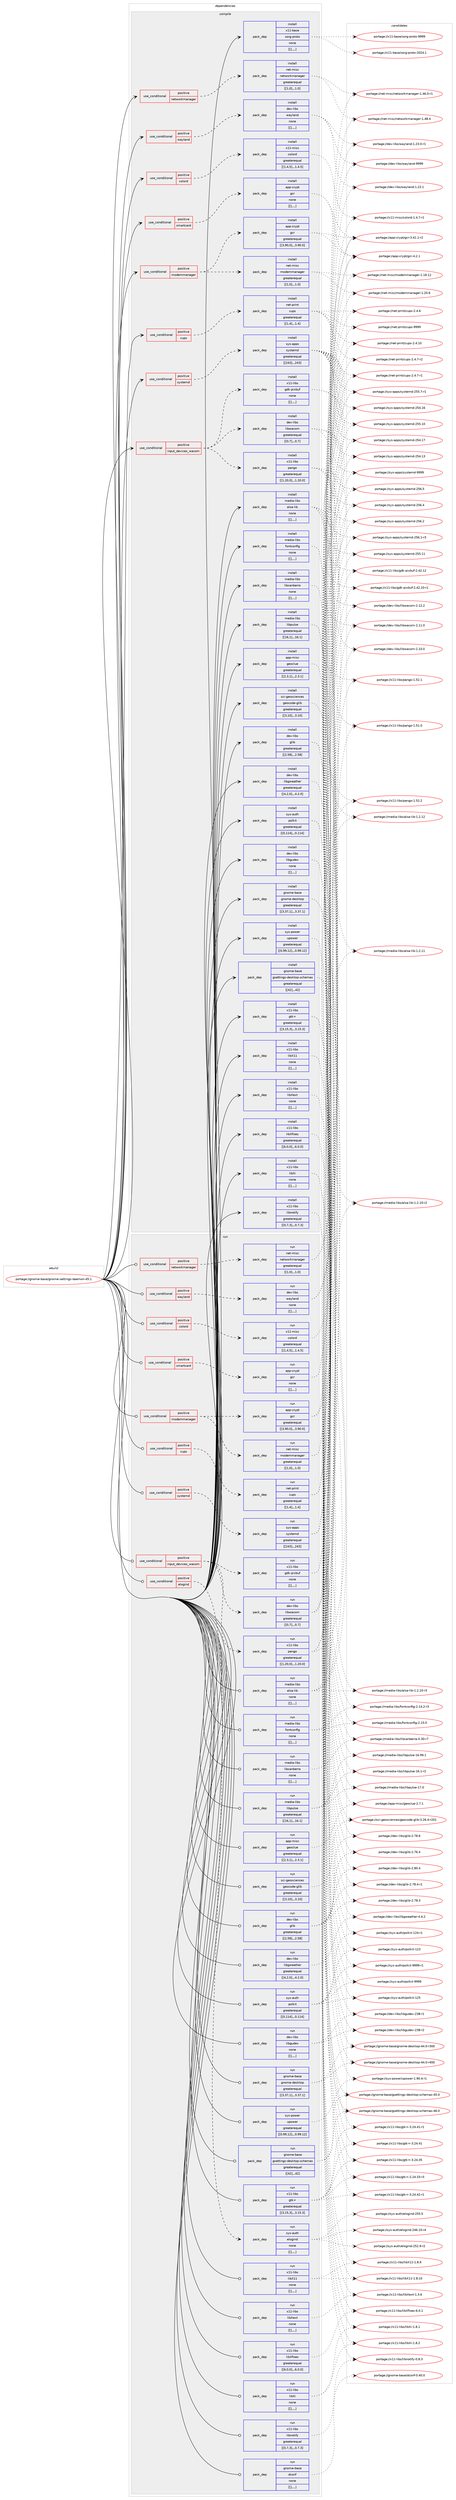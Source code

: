 digraph prolog {

# *************
# Graph options
# *************

newrank=true;
concentrate=true;
compound=true;
graph [rankdir=LR,fontname=Helvetica,fontsize=10,ranksep=1.5];#, ranksep=2.5, nodesep=0.2];
edge  [arrowhead=vee];
node  [fontname=Helvetica,fontsize=10];

# **********
# The ebuild
# **********

subgraph cluster_leftcol {
color=gray;
label=<<i>ebuild</i>>;
id [label="portage://gnome-base/gnome-settings-daemon-45.1", color=red, width=4, href="../gnome-base/gnome-settings-daemon-45.1.svg"];
}

# ****************
# The dependencies
# ****************

subgraph cluster_midcol {
color=gray;
label=<<i>dependencies</i>>;
subgraph cluster_compile {
fillcolor="#eeeeee";
style=filled;
label=<<i>compile</i>>;
subgraph cond67050 {
dependency241308 [label=<<TABLE BORDER="0" CELLBORDER="1" CELLSPACING="0" CELLPADDING="4"><TR><TD ROWSPAN="3" CELLPADDING="10">use_conditional</TD></TR><TR><TD>positive</TD></TR><TR><TD>colord</TD></TR></TABLE>>, shape=none, color=red];
subgraph pack172744 {
dependency241309 [label=<<TABLE BORDER="0" CELLBORDER="1" CELLSPACING="0" CELLPADDING="4" WIDTH="220"><TR><TD ROWSPAN="6" CELLPADDING="30">pack_dep</TD></TR><TR><TD WIDTH="110">install</TD></TR><TR><TD>x11-misc</TD></TR><TR><TD>colord</TD></TR><TR><TD>greaterequal</TD></TR><TR><TD>[[1,4,5],,,1.4.5]</TD></TR></TABLE>>, shape=none, color=blue];
}
dependency241308:e -> dependency241309:w [weight=20,style="dashed",arrowhead="vee"];
}
id:e -> dependency241308:w [weight=20,style="solid",arrowhead="vee"];
subgraph cond67051 {
dependency241310 [label=<<TABLE BORDER="0" CELLBORDER="1" CELLSPACING="0" CELLPADDING="4"><TR><TD ROWSPAN="3" CELLPADDING="10">use_conditional</TD></TR><TR><TD>positive</TD></TR><TR><TD>cups</TD></TR></TABLE>>, shape=none, color=red];
subgraph pack172745 {
dependency241311 [label=<<TABLE BORDER="0" CELLBORDER="1" CELLSPACING="0" CELLPADDING="4" WIDTH="220"><TR><TD ROWSPAN="6" CELLPADDING="30">pack_dep</TD></TR><TR><TD WIDTH="110">install</TD></TR><TR><TD>net-print</TD></TR><TR><TD>cups</TD></TR><TR><TD>greaterequal</TD></TR><TR><TD>[[1,4],,,1.4]</TD></TR></TABLE>>, shape=none, color=blue];
}
dependency241310:e -> dependency241311:w [weight=20,style="dashed",arrowhead="vee"];
}
id:e -> dependency241310:w [weight=20,style="solid",arrowhead="vee"];
subgraph cond67052 {
dependency241312 [label=<<TABLE BORDER="0" CELLBORDER="1" CELLSPACING="0" CELLPADDING="4"><TR><TD ROWSPAN="3" CELLPADDING="10">use_conditional</TD></TR><TR><TD>positive</TD></TR><TR><TD>input_devices_wacom</TD></TR></TABLE>>, shape=none, color=red];
subgraph pack172746 {
dependency241313 [label=<<TABLE BORDER="0" CELLBORDER="1" CELLSPACING="0" CELLPADDING="4" WIDTH="220"><TR><TD ROWSPAN="6" CELLPADDING="30">pack_dep</TD></TR><TR><TD WIDTH="110">install</TD></TR><TR><TD>dev-libs</TD></TR><TR><TD>libwacom</TD></TR><TR><TD>greaterequal</TD></TR><TR><TD>[[0,7],,,0.7]</TD></TR></TABLE>>, shape=none, color=blue];
}
dependency241312:e -> dependency241313:w [weight=20,style="dashed",arrowhead="vee"];
subgraph pack172747 {
dependency241314 [label=<<TABLE BORDER="0" CELLBORDER="1" CELLSPACING="0" CELLPADDING="4" WIDTH="220"><TR><TD ROWSPAN="6" CELLPADDING="30">pack_dep</TD></TR><TR><TD WIDTH="110">install</TD></TR><TR><TD>x11-libs</TD></TR><TR><TD>pango</TD></TR><TR><TD>greaterequal</TD></TR><TR><TD>[[1,20,0],,,1.20.0]</TD></TR></TABLE>>, shape=none, color=blue];
}
dependency241312:e -> dependency241314:w [weight=20,style="dashed",arrowhead="vee"];
subgraph pack172748 {
dependency241315 [label=<<TABLE BORDER="0" CELLBORDER="1" CELLSPACING="0" CELLPADDING="4" WIDTH="220"><TR><TD ROWSPAN="6" CELLPADDING="30">pack_dep</TD></TR><TR><TD WIDTH="110">install</TD></TR><TR><TD>x11-libs</TD></TR><TR><TD>gdk-pixbuf</TD></TR><TR><TD>none</TD></TR><TR><TD>[[],,,,]</TD></TR></TABLE>>, shape=none, color=blue];
}
dependency241312:e -> dependency241315:w [weight=20,style="dashed",arrowhead="vee"];
}
id:e -> dependency241312:w [weight=20,style="solid",arrowhead="vee"];
subgraph cond67053 {
dependency241316 [label=<<TABLE BORDER="0" CELLBORDER="1" CELLSPACING="0" CELLPADDING="4"><TR><TD ROWSPAN="3" CELLPADDING="10">use_conditional</TD></TR><TR><TD>positive</TD></TR><TR><TD>modemmanager</TD></TR></TABLE>>, shape=none, color=red];
subgraph pack172749 {
dependency241317 [label=<<TABLE BORDER="0" CELLBORDER="1" CELLSPACING="0" CELLPADDING="4" WIDTH="220"><TR><TD ROWSPAN="6" CELLPADDING="30">pack_dep</TD></TR><TR><TD WIDTH="110">install</TD></TR><TR><TD>app-crypt</TD></TR><TR><TD>gcr</TD></TR><TR><TD>greaterequal</TD></TR><TR><TD>[[3,90,0],,,3.90.0]</TD></TR></TABLE>>, shape=none, color=blue];
}
dependency241316:e -> dependency241317:w [weight=20,style="dashed",arrowhead="vee"];
subgraph pack172750 {
dependency241318 [label=<<TABLE BORDER="0" CELLBORDER="1" CELLSPACING="0" CELLPADDING="4" WIDTH="220"><TR><TD ROWSPAN="6" CELLPADDING="30">pack_dep</TD></TR><TR><TD WIDTH="110">install</TD></TR><TR><TD>net-misc</TD></TR><TR><TD>modemmanager</TD></TR><TR><TD>greaterequal</TD></TR><TR><TD>[[1,0],,,1.0]</TD></TR></TABLE>>, shape=none, color=blue];
}
dependency241316:e -> dependency241318:w [weight=20,style="dashed",arrowhead="vee"];
}
id:e -> dependency241316:w [weight=20,style="solid",arrowhead="vee"];
subgraph cond67054 {
dependency241319 [label=<<TABLE BORDER="0" CELLBORDER="1" CELLSPACING="0" CELLPADDING="4"><TR><TD ROWSPAN="3" CELLPADDING="10">use_conditional</TD></TR><TR><TD>positive</TD></TR><TR><TD>networkmanager</TD></TR></TABLE>>, shape=none, color=red];
subgraph pack172751 {
dependency241320 [label=<<TABLE BORDER="0" CELLBORDER="1" CELLSPACING="0" CELLPADDING="4" WIDTH="220"><TR><TD ROWSPAN="6" CELLPADDING="30">pack_dep</TD></TR><TR><TD WIDTH="110">install</TD></TR><TR><TD>net-misc</TD></TR><TR><TD>networkmanager</TD></TR><TR><TD>greaterequal</TD></TR><TR><TD>[[1,0],,,1.0]</TD></TR></TABLE>>, shape=none, color=blue];
}
dependency241319:e -> dependency241320:w [weight=20,style="dashed",arrowhead="vee"];
}
id:e -> dependency241319:w [weight=20,style="solid",arrowhead="vee"];
subgraph cond67055 {
dependency241321 [label=<<TABLE BORDER="0" CELLBORDER="1" CELLSPACING="0" CELLPADDING="4"><TR><TD ROWSPAN="3" CELLPADDING="10">use_conditional</TD></TR><TR><TD>positive</TD></TR><TR><TD>smartcard</TD></TR></TABLE>>, shape=none, color=red];
subgraph pack172752 {
dependency241322 [label=<<TABLE BORDER="0" CELLBORDER="1" CELLSPACING="0" CELLPADDING="4" WIDTH="220"><TR><TD ROWSPAN="6" CELLPADDING="30">pack_dep</TD></TR><TR><TD WIDTH="110">install</TD></TR><TR><TD>app-crypt</TD></TR><TR><TD>gcr</TD></TR><TR><TD>none</TD></TR><TR><TD>[[],,,,]</TD></TR></TABLE>>, shape=none, color=blue];
}
dependency241321:e -> dependency241322:w [weight=20,style="dashed",arrowhead="vee"];
}
id:e -> dependency241321:w [weight=20,style="solid",arrowhead="vee"];
subgraph cond67056 {
dependency241323 [label=<<TABLE BORDER="0" CELLBORDER="1" CELLSPACING="0" CELLPADDING="4"><TR><TD ROWSPAN="3" CELLPADDING="10">use_conditional</TD></TR><TR><TD>positive</TD></TR><TR><TD>systemd</TD></TR></TABLE>>, shape=none, color=red];
subgraph pack172753 {
dependency241324 [label=<<TABLE BORDER="0" CELLBORDER="1" CELLSPACING="0" CELLPADDING="4" WIDTH="220"><TR><TD ROWSPAN="6" CELLPADDING="30">pack_dep</TD></TR><TR><TD WIDTH="110">install</TD></TR><TR><TD>sys-apps</TD></TR><TR><TD>systemd</TD></TR><TR><TD>greaterequal</TD></TR><TR><TD>[[243],,,243]</TD></TR></TABLE>>, shape=none, color=blue];
}
dependency241323:e -> dependency241324:w [weight=20,style="dashed",arrowhead="vee"];
}
id:e -> dependency241323:w [weight=20,style="solid",arrowhead="vee"];
subgraph cond67057 {
dependency241325 [label=<<TABLE BORDER="0" CELLBORDER="1" CELLSPACING="0" CELLPADDING="4"><TR><TD ROWSPAN="3" CELLPADDING="10">use_conditional</TD></TR><TR><TD>positive</TD></TR><TR><TD>wayland</TD></TR></TABLE>>, shape=none, color=red];
subgraph pack172754 {
dependency241326 [label=<<TABLE BORDER="0" CELLBORDER="1" CELLSPACING="0" CELLPADDING="4" WIDTH="220"><TR><TD ROWSPAN="6" CELLPADDING="30">pack_dep</TD></TR><TR><TD WIDTH="110">install</TD></TR><TR><TD>dev-libs</TD></TR><TR><TD>wayland</TD></TR><TR><TD>none</TD></TR><TR><TD>[[],,,,]</TD></TR></TABLE>>, shape=none, color=blue];
}
dependency241325:e -> dependency241326:w [weight=20,style="dashed",arrowhead="vee"];
}
id:e -> dependency241325:w [weight=20,style="solid",arrowhead="vee"];
subgraph pack172755 {
dependency241327 [label=<<TABLE BORDER="0" CELLBORDER="1" CELLSPACING="0" CELLPADDING="4" WIDTH="220"><TR><TD ROWSPAN="6" CELLPADDING="30">pack_dep</TD></TR><TR><TD WIDTH="110">install</TD></TR><TR><TD>app-misc</TD></TR><TR><TD>geoclue</TD></TR><TR><TD>greaterequal</TD></TR><TR><TD>[[2,3,1],,,2.3.1]</TD></TR></TABLE>>, shape=none, color=blue];
}
id:e -> dependency241327:w [weight=20,style="solid",arrowhead="vee"];
subgraph pack172756 {
dependency241328 [label=<<TABLE BORDER="0" CELLBORDER="1" CELLSPACING="0" CELLPADDING="4" WIDTH="220"><TR><TD ROWSPAN="6" CELLPADDING="30">pack_dep</TD></TR><TR><TD WIDTH="110">install</TD></TR><TR><TD>dev-libs</TD></TR><TR><TD>glib</TD></TR><TR><TD>greaterequal</TD></TR><TR><TD>[[2,58],,,2.58]</TD></TR></TABLE>>, shape=none, color=blue];
}
id:e -> dependency241328:w [weight=20,style="solid",arrowhead="vee"];
subgraph pack172757 {
dependency241329 [label=<<TABLE BORDER="0" CELLBORDER="1" CELLSPACING="0" CELLPADDING="4" WIDTH="220"><TR><TD ROWSPAN="6" CELLPADDING="30">pack_dep</TD></TR><TR><TD WIDTH="110">install</TD></TR><TR><TD>dev-libs</TD></TR><TR><TD>libgudev</TD></TR><TR><TD>none</TD></TR><TR><TD>[[],,,,]</TD></TR></TABLE>>, shape=none, color=blue];
}
id:e -> dependency241329:w [weight=20,style="solid",arrowhead="vee"];
subgraph pack172758 {
dependency241330 [label=<<TABLE BORDER="0" CELLBORDER="1" CELLSPACING="0" CELLPADDING="4" WIDTH="220"><TR><TD ROWSPAN="6" CELLPADDING="30">pack_dep</TD></TR><TR><TD WIDTH="110">install</TD></TR><TR><TD>dev-libs</TD></TR><TR><TD>libgweather</TD></TR><TR><TD>greaterequal</TD></TR><TR><TD>[[4,2,0],,,4.2.0]</TD></TR></TABLE>>, shape=none, color=blue];
}
id:e -> dependency241330:w [weight=20,style="solid",arrowhead="vee"];
subgraph pack172759 {
dependency241331 [label=<<TABLE BORDER="0" CELLBORDER="1" CELLSPACING="0" CELLPADDING="4" WIDTH="220"><TR><TD ROWSPAN="6" CELLPADDING="30">pack_dep</TD></TR><TR><TD WIDTH="110">install</TD></TR><TR><TD>gnome-base</TD></TR><TR><TD>gnome-desktop</TD></TR><TR><TD>greaterequal</TD></TR><TR><TD>[[3,37,1],,,3.37.1]</TD></TR></TABLE>>, shape=none, color=blue];
}
id:e -> dependency241331:w [weight=20,style="solid",arrowhead="vee"];
subgraph pack172760 {
dependency241332 [label=<<TABLE BORDER="0" CELLBORDER="1" CELLSPACING="0" CELLPADDING="4" WIDTH="220"><TR><TD ROWSPAN="6" CELLPADDING="30">pack_dep</TD></TR><TR><TD WIDTH="110">install</TD></TR><TR><TD>gnome-base</TD></TR><TR><TD>gsettings-desktop-schemas</TD></TR><TR><TD>greaterequal</TD></TR><TR><TD>[[42],,,42]</TD></TR></TABLE>>, shape=none, color=blue];
}
id:e -> dependency241332:w [weight=20,style="solid",arrowhead="vee"];
subgraph pack172761 {
dependency241333 [label=<<TABLE BORDER="0" CELLBORDER="1" CELLSPACING="0" CELLPADDING="4" WIDTH="220"><TR><TD ROWSPAN="6" CELLPADDING="30">pack_dep</TD></TR><TR><TD WIDTH="110">install</TD></TR><TR><TD>media-libs</TD></TR><TR><TD>alsa-lib</TD></TR><TR><TD>none</TD></TR><TR><TD>[[],,,,]</TD></TR></TABLE>>, shape=none, color=blue];
}
id:e -> dependency241333:w [weight=20,style="solid",arrowhead="vee"];
subgraph pack172762 {
dependency241334 [label=<<TABLE BORDER="0" CELLBORDER="1" CELLSPACING="0" CELLPADDING="4" WIDTH="220"><TR><TD ROWSPAN="6" CELLPADDING="30">pack_dep</TD></TR><TR><TD WIDTH="110">install</TD></TR><TR><TD>media-libs</TD></TR><TR><TD>fontconfig</TD></TR><TR><TD>none</TD></TR><TR><TD>[[],,,,]</TD></TR></TABLE>>, shape=none, color=blue];
}
id:e -> dependency241334:w [weight=20,style="solid",arrowhead="vee"];
subgraph pack172763 {
dependency241335 [label=<<TABLE BORDER="0" CELLBORDER="1" CELLSPACING="0" CELLPADDING="4" WIDTH="220"><TR><TD ROWSPAN="6" CELLPADDING="30">pack_dep</TD></TR><TR><TD WIDTH="110">install</TD></TR><TR><TD>media-libs</TD></TR><TR><TD>libcanberra</TD></TR><TR><TD>none</TD></TR><TR><TD>[[],,,,]</TD></TR></TABLE>>, shape=none, color=blue];
}
id:e -> dependency241335:w [weight=20,style="solid",arrowhead="vee"];
subgraph pack172764 {
dependency241336 [label=<<TABLE BORDER="0" CELLBORDER="1" CELLSPACING="0" CELLPADDING="4" WIDTH="220"><TR><TD ROWSPAN="6" CELLPADDING="30">pack_dep</TD></TR><TR><TD WIDTH="110">install</TD></TR><TR><TD>media-libs</TD></TR><TR><TD>libpulse</TD></TR><TR><TD>greaterequal</TD></TR><TR><TD>[[16,1],,,16.1]</TD></TR></TABLE>>, shape=none, color=blue];
}
id:e -> dependency241336:w [weight=20,style="solid",arrowhead="vee"];
subgraph pack172765 {
dependency241337 [label=<<TABLE BORDER="0" CELLBORDER="1" CELLSPACING="0" CELLPADDING="4" WIDTH="220"><TR><TD ROWSPAN="6" CELLPADDING="30">pack_dep</TD></TR><TR><TD WIDTH="110">install</TD></TR><TR><TD>sci-geosciences</TD></TR><TR><TD>geocode-glib</TD></TR><TR><TD>greaterequal</TD></TR><TR><TD>[[3,10],,,3.10]</TD></TR></TABLE>>, shape=none, color=blue];
}
id:e -> dependency241337:w [weight=20,style="solid",arrowhead="vee"];
subgraph pack172766 {
dependency241338 [label=<<TABLE BORDER="0" CELLBORDER="1" CELLSPACING="0" CELLPADDING="4" WIDTH="220"><TR><TD ROWSPAN="6" CELLPADDING="30">pack_dep</TD></TR><TR><TD WIDTH="110">install</TD></TR><TR><TD>sys-auth</TD></TR><TR><TD>polkit</TD></TR><TR><TD>greaterequal</TD></TR><TR><TD>[[0,114],,,0.114]</TD></TR></TABLE>>, shape=none, color=blue];
}
id:e -> dependency241338:w [weight=20,style="solid",arrowhead="vee"];
subgraph pack172767 {
dependency241339 [label=<<TABLE BORDER="0" CELLBORDER="1" CELLSPACING="0" CELLPADDING="4" WIDTH="220"><TR><TD ROWSPAN="6" CELLPADDING="30">pack_dep</TD></TR><TR><TD WIDTH="110">install</TD></TR><TR><TD>sys-power</TD></TR><TR><TD>upower</TD></TR><TR><TD>greaterequal</TD></TR><TR><TD>[[0,99,12],,,0.99.12]</TD></TR></TABLE>>, shape=none, color=blue];
}
id:e -> dependency241339:w [weight=20,style="solid",arrowhead="vee"];
subgraph pack172768 {
dependency241340 [label=<<TABLE BORDER="0" CELLBORDER="1" CELLSPACING="0" CELLPADDING="4" WIDTH="220"><TR><TD ROWSPAN="6" CELLPADDING="30">pack_dep</TD></TR><TR><TD WIDTH="110">install</TD></TR><TR><TD>x11-base</TD></TR><TR><TD>xorg-proto</TD></TR><TR><TD>none</TD></TR><TR><TD>[[],,,,]</TD></TR></TABLE>>, shape=none, color=blue];
}
id:e -> dependency241340:w [weight=20,style="solid",arrowhead="vee"];
subgraph pack172769 {
dependency241341 [label=<<TABLE BORDER="0" CELLBORDER="1" CELLSPACING="0" CELLPADDING="4" WIDTH="220"><TR><TD ROWSPAN="6" CELLPADDING="30">pack_dep</TD></TR><TR><TD WIDTH="110">install</TD></TR><TR><TD>x11-libs</TD></TR><TR><TD>gtk+</TD></TR><TR><TD>greaterequal</TD></TR><TR><TD>[[3,15,3],,,3.15.3]</TD></TR></TABLE>>, shape=none, color=blue];
}
id:e -> dependency241341:w [weight=20,style="solid",arrowhead="vee"];
subgraph pack172770 {
dependency241342 [label=<<TABLE BORDER="0" CELLBORDER="1" CELLSPACING="0" CELLPADDING="4" WIDTH="220"><TR><TD ROWSPAN="6" CELLPADDING="30">pack_dep</TD></TR><TR><TD WIDTH="110">install</TD></TR><TR><TD>x11-libs</TD></TR><TR><TD>libX11</TD></TR><TR><TD>none</TD></TR><TR><TD>[[],,,,]</TD></TR></TABLE>>, shape=none, color=blue];
}
id:e -> dependency241342:w [weight=20,style="solid",arrowhead="vee"];
subgraph pack172771 {
dependency241343 [label=<<TABLE BORDER="0" CELLBORDER="1" CELLSPACING="0" CELLPADDING="4" WIDTH="220"><TR><TD ROWSPAN="6" CELLPADDING="30">pack_dep</TD></TR><TR><TD WIDTH="110">install</TD></TR><TR><TD>x11-libs</TD></TR><TR><TD>libXext</TD></TR><TR><TD>none</TD></TR><TR><TD>[[],,,,]</TD></TR></TABLE>>, shape=none, color=blue];
}
id:e -> dependency241343:w [weight=20,style="solid",arrowhead="vee"];
subgraph pack172772 {
dependency241344 [label=<<TABLE BORDER="0" CELLBORDER="1" CELLSPACING="0" CELLPADDING="4" WIDTH="220"><TR><TD ROWSPAN="6" CELLPADDING="30">pack_dep</TD></TR><TR><TD WIDTH="110">install</TD></TR><TR><TD>x11-libs</TD></TR><TR><TD>libXfixes</TD></TR><TR><TD>greaterequal</TD></TR><TR><TD>[[6,0,0],,,6.0.0]</TD></TR></TABLE>>, shape=none, color=blue];
}
id:e -> dependency241344:w [weight=20,style="solid",arrowhead="vee"];
subgraph pack172773 {
dependency241345 [label=<<TABLE BORDER="0" CELLBORDER="1" CELLSPACING="0" CELLPADDING="4" WIDTH="220"><TR><TD ROWSPAN="6" CELLPADDING="30">pack_dep</TD></TR><TR><TD WIDTH="110">install</TD></TR><TR><TD>x11-libs</TD></TR><TR><TD>libXi</TD></TR><TR><TD>none</TD></TR><TR><TD>[[],,,,]</TD></TR></TABLE>>, shape=none, color=blue];
}
id:e -> dependency241345:w [weight=20,style="solid",arrowhead="vee"];
subgraph pack172774 {
dependency241346 [label=<<TABLE BORDER="0" CELLBORDER="1" CELLSPACING="0" CELLPADDING="4" WIDTH="220"><TR><TD ROWSPAN="6" CELLPADDING="30">pack_dep</TD></TR><TR><TD WIDTH="110">install</TD></TR><TR><TD>x11-libs</TD></TR><TR><TD>libnotify</TD></TR><TR><TD>greaterequal</TD></TR><TR><TD>[[0,7,3],,,0.7.3]</TD></TR></TABLE>>, shape=none, color=blue];
}
id:e -> dependency241346:w [weight=20,style="solid",arrowhead="vee"];
}
subgraph cluster_compileandrun {
fillcolor="#eeeeee";
style=filled;
label=<<i>compile and run</i>>;
}
subgraph cluster_run {
fillcolor="#eeeeee";
style=filled;
label=<<i>run</i>>;
subgraph cond67058 {
dependency241347 [label=<<TABLE BORDER="0" CELLBORDER="1" CELLSPACING="0" CELLPADDING="4"><TR><TD ROWSPAN="3" CELLPADDING="10">use_conditional</TD></TR><TR><TD>positive</TD></TR><TR><TD>colord</TD></TR></TABLE>>, shape=none, color=red];
subgraph pack172775 {
dependency241348 [label=<<TABLE BORDER="0" CELLBORDER="1" CELLSPACING="0" CELLPADDING="4" WIDTH="220"><TR><TD ROWSPAN="6" CELLPADDING="30">pack_dep</TD></TR><TR><TD WIDTH="110">run</TD></TR><TR><TD>x11-misc</TD></TR><TR><TD>colord</TD></TR><TR><TD>greaterequal</TD></TR><TR><TD>[[1,4,5],,,1.4.5]</TD></TR></TABLE>>, shape=none, color=blue];
}
dependency241347:e -> dependency241348:w [weight=20,style="dashed",arrowhead="vee"];
}
id:e -> dependency241347:w [weight=20,style="solid",arrowhead="odot"];
subgraph cond67059 {
dependency241349 [label=<<TABLE BORDER="0" CELLBORDER="1" CELLSPACING="0" CELLPADDING="4"><TR><TD ROWSPAN="3" CELLPADDING="10">use_conditional</TD></TR><TR><TD>positive</TD></TR><TR><TD>cups</TD></TR></TABLE>>, shape=none, color=red];
subgraph pack172776 {
dependency241350 [label=<<TABLE BORDER="0" CELLBORDER="1" CELLSPACING="0" CELLPADDING="4" WIDTH="220"><TR><TD ROWSPAN="6" CELLPADDING="30">pack_dep</TD></TR><TR><TD WIDTH="110">run</TD></TR><TR><TD>net-print</TD></TR><TR><TD>cups</TD></TR><TR><TD>greaterequal</TD></TR><TR><TD>[[1,4],,,1.4]</TD></TR></TABLE>>, shape=none, color=blue];
}
dependency241349:e -> dependency241350:w [weight=20,style="dashed",arrowhead="vee"];
}
id:e -> dependency241349:w [weight=20,style="solid",arrowhead="odot"];
subgraph cond67060 {
dependency241351 [label=<<TABLE BORDER="0" CELLBORDER="1" CELLSPACING="0" CELLPADDING="4"><TR><TD ROWSPAN="3" CELLPADDING="10">use_conditional</TD></TR><TR><TD>positive</TD></TR><TR><TD>elogind</TD></TR></TABLE>>, shape=none, color=red];
subgraph pack172777 {
dependency241352 [label=<<TABLE BORDER="0" CELLBORDER="1" CELLSPACING="0" CELLPADDING="4" WIDTH="220"><TR><TD ROWSPAN="6" CELLPADDING="30">pack_dep</TD></TR><TR><TD WIDTH="110">run</TD></TR><TR><TD>sys-auth</TD></TR><TR><TD>elogind</TD></TR><TR><TD>none</TD></TR><TR><TD>[[],,,,]</TD></TR></TABLE>>, shape=none, color=blue];
}
dependency241351:e -> dependency241352:w [weight=20,style="dashed",arrowhead="vee"];
}
id:e -> dependency241351:w [weight=20,style="solid",arrowhead="odot"];
subgraph cond67061 {
dependency241353 [label=<<TABLE BORDER="0" CELLBORDER="1" CELLSPACING="0" CELLPADDING="4"><TR><TD ROWSPAN="3" CELLPADDING="10">use_conditional</TD></TR><TR><TD>positive</TD></TR><TR><TD>input_devices_wacom</TD></TR></TABLE>>, shape=none, color=red];
subgraph pack172778 {
dependency241354 [label=<<TABLE BORDER="0" CELLBORDER="1" CELLSPACING="0" CELLPADDING="4" WIDTH="220"><TR><TD ROWSPAN="6" CELLPADDING="30">pack_dep</TD></TR><TR><TD WIDTH="110">run</TD></TR><TR><TD>dev-libs</TD></TR><TR><TD>libwacom</TD></TR><TR><TD>greaterequal</TD></TR><TR><TD>[[0,7],,,0.7]</TD></TR></TABLE>>, shape=none, color=blue];
}
dependency241353:e -> dependency241354:w [weight=20,style="dashed",arrowhead="vee"];
subgraph pack172779 {
dependency241355 [label=<<TABLE BORDER="0" CELLBORDER="1" CELLSPACING="0" CELLPADDING="4" WIDTH="220"><TR><TD ROWSPAN="6" CELLPADDING="30">pack_dep</TD></TR><TR><TD WIDTH="110">run</TD></TR><TR><TD>x11-libs</TD></TR><TR><TD>pango</TD></TR><TR><TD>greaterequal</TD></TR><TR><TD>[[1,20,0],,,1.20.0]</TD></TR></TABLE>>, shape=none, color=blue];
}
dependency241353:e -> dependency241355:w [weight=20,style="dashed",arrowhead="vee"];
subgraph pack172780 {
dependency241356 [label=<<TABLE BORDER="0" CELLBORDER="1" CELLSPACING="0" CELLPADDING="4" WIDTH="220"><TR><TD ROWSPAN="6" CELLPADDING="30">pack_dep</TD></TR><TR><TD WIDTH="110">run</TD></TR><TR><TD>x11-libs</TD></TR><TR><TD>gdk-pixbuf</TD></TR><TR><TD>none</TD></TR><TR><TD>[[],,,,]</TD></TR></TABLE>>, shape=none, color=blue];
}
dependency241353:e -> dependency241356:w [weight=20,style="dashed",arrowhead="vee"];
}
id:e -> dependency241353:w [weight=20,style="solid",arrowhead="odot"];
subgraph cond67062 {
dependency241357 [label=<<TABLE BORDER="0" CELLBORDER="1" CELLSPACING="0" CELLPADDING="4"><TR><TD ROWSPAN="3" CELLPADDING="10">use_conditional</TD></TR><TR><TD>positive</TD></TR><TR><TD>modemmanager</TD></TR></TABLE>>, shape=none, color=red];
subgraph pack172781 {
dependency241358 [label=<<TABLE BORDER="0" CELLBORDER="1" CELLSPACING="0" CELLPADDING="4" WIDTH="220"><TR><TD ROWSPAN="6" CELLPADDING="30">pack_dep</TD></TR><TR><TD WIDTH="110">run</TD></TR><TR><TD>app-crypt</TD></TR><TR><TD>gcr</TD></TR><TR><TD>greaterequal</TD></TR><TR><TD>[[3,90,0],,,3.90.0]</TD></TR></TABLE>>, shape=none, color=blue];
}
dependency241357:e -> dependency241358:w [weight=20,style="dashed",arrowhead="vee"];
subgraph pack172782 {
dependency241359 [label=<<TABLE BORDER="0" CELLBORDER="1" CELLSPACING="0" CELLPADDING="4" WIDTH="220"><TR><TD ROWSPAN="6" CELLPADDING="30">pack_dep</TD></TR><TR><TD WIDTH="110">run</TD></TR><TR><TD>net-misc</TD></TR><TR><TD>modemmanager</TD></TR><TR><TD>greaterequal</TD></TR><TR><TD>[[1,0],,,1.0]</TD></TR></TABLE>>, shape=none, color=blue];
}
dependency241357:e -> dependency241359:w [weight=20,style="dashed",arrowhead="vee"];
}
id:e -> dependency241357:w [weight=20,style="solid",arrowhead="odot"];
subgraph cond67063 {
dependency241360 [label=<<TABLE BORDER="0" CELLBORDER="1" CELLSPACING="0" CELLPADDING="4"><TR><TD ROWSPAN="3" CELLPADDING="10">use_conditional</TD></TR><TR><TD>positive</TD></TR><TR><TD>networkmanager</TD></TR></TABLE>>, shape=none, color=red];
subgraph pack172783 {
dependency241361 [label=<<TABLE BORDER="0" CELLBORDER="1" CELLSPACING="0" CELLPADDING="4" WIDTH="220"><TR><TD ROWSPAN="6" CELLPADDING="30">pack_dep</TD></TR><TR><TD WIDTH="110">run</TD></TR><TR><TD>net-misc</TD></TR><TR><TD>networkmanager</TD></TR><TR><TD>greaterequal</TD></TR><TR><TD>[[1,0],,,1.0]</TD></TR></TABLE>>, shape=none, color=blue];
}
dependency241360:e -> dependency241361:w [weight=20,style="dashed",arrowhead="vee"];
}
id:e -> dependency241360:w [weight=20,style="solid",arrowhead="odot"];
subgraph cond67064 {
dependency241362 [label=<<TABLE BORDER="0" CELLBORDER="1" CELLSPACING="0" CELLPADDING="4"><TR><TD ROWSPAN="3" CELLPADDING="10">use_conditional</TD></TR><TR><TD>positive</TD></TR><TR><TD>smartcard</TD></TR></TABLE>>, shape=none, color=red];
subgraph pack172784 {
dependency241363 [label=<<TABLE BORDER="0" CELLBORDER="1" CELLSPACING="0" CELLPADDING="4" WIDTH="220"><TR><TD ROWSPAN="6" CELLPADDING="30">pack_dep</TD></TR><TR><TD WIDTH="110">run</TD></TR><TR><TD>app-crypt</TD></TR><TR><TD>gcr</TD></TR><TR><TD>none</TD></TR><TR><TD>[[],,,,]</TD></TR></TABLE>>, shape=none, color=blue];
}
dependency241362:e -> dependency241363:w [weight=20,style="dashed",arrowhead="vee"];
}
id:e -> dependency241362:w [weight=20,style="solid",arrowhead="odot"];
subgraph cond67065 {
dependency241364 [label=<<TABLE BORDER="0" CELLBORDER="1" CELLSPACING="0" CELLPADDING="4"><TR><TD ROWSPAN="3" CELLPADDING="10">use_conditional</TD></TR><TR><TD>positive</TD></TR><TR><TD>systemd</TD></TR></TABLE>>, shape=none, color=red];
subgraph pack172785 {
dependency241365 [label=<<TABLE BORDER="0" CELLBORDER="1" CELLSPACING="0" CELLPADDING="4" WIDTH="220"><TR><TD ROWSPAN="6" CELLPADDING="30">pack_dep</TD></TR><TR><TD WIDTH="110">run</TD></TR><TR><TD>sys-apps</TD></TR><TR><TD>systemd</TD></TR><TR><TD>greaterequal</TD></TR><TR><TD>[[243],,,243]</TD></TR></TABLE>>, shape=none, color=blue];
}
dependency241364:e -> dependency241365:w [weight=20,style="dashed",arrowhead="vee"];
}
id:e -> dependency241364:w [weight=20,style="solid",arrowhead="odot"];
subgraph cond67066 {
dependency241366 [label=<<TABLE BORDER="0" CELLBORDER="1" CELLSPACING="0" CELLPADDING="4"><TR><TD ROWSPAN="3" CELLPADDING="10">use_conditional</TD></TR><TR><TD>positive</TD></TR><TR><TD>wayland</TD></TR></TABLE>>, shape=none, color=red];
subgraph pack172786 {
dependency241367 [label=<<TABLE BORDER="0" CELLBORDER="1" CELLSPACING="0" CELLPADDING="4" WIDTH="220"><TR><TD ROWSPAN="6" CELLPADDING="30">pack_dep</TD></TR><TR><TD WIDTH="110">run</TD></TR><TR><TD>dev-libs</TD></TR><TR><TD>wayland</TD></TR><TR><TD>none</TD></TR><TR><TD>[[],,,,]</TD></TR></TABLE>>, shape=none, color=blue];
}
dependency241366:e -> dependency241367:w [weight=20,style="dashed",arrowhead="vee"];
}
id:e -> dependency241366:w [weight=20,style="solid",arrowhead="odot"];
subgraph pack172787 {
dependency241368 [label=<<TABLE BORDER="0" CELLBORDER="1" CELLSPACING="0" CELLPADDING="4" WIDTH="220"><TR><TD ROWSPAN="6" CELLPADDING="30">pack_dep</TD></TR><TR><TD WIDTH="110">run</TD></TR><TR><TD>app-misc</TD></TR><TR><TD>geoclue</TD></TR><TR><TD>greaterequal</TD></TR><TR><TD>[[2,3,1],,,2.3.1]</TD></TR></TABLE>>, shape=none, color=blue];
}
id:e -> dependency241368:w [weight=20,style="solid",arrowhead="odot"];
subgraph pack172788 {
dependency241369 [label=<<TABLE BORDER="0" CELLBORDER="1" CELLSPACING="0" CELLPADDING="4" WIDTH="220"><TR><TD ROWSPAN="6" CELLPADDING="30">pack_dep</TD></TR><TR><TD WIDTH="110">run</TD></TR><TR><TD>dev-libs</TD></TR><TR><TD>glib</TD></TR><TR><TD>greaterequal</TD></TR><TR><TD>[[2,58],,,2.58]</TD></TR></TABLE>>, shape=none, color=blue];
}
id:e -> dependency241369:w [weight=20,style="solid",arrowhead="odot"];
subgraph pack172789 {
dependency241370 [label=<<TABLE BORDER="0" CELLBORDER="1" CELLSPACING="0" CELLPADDING="4" WIDTH="220"><TR><TD ROWSPAN="6" CELLPADDING="30">pack_dep</TD></TR><TR><TD WIDTH="110">run</TD></TR><TR><TD>dev-libs</TD></TR><TR><TD>libgudev</TD></TR><TR><TD>none</TD></TR><TR><TD>[[],,,,]</TD></TR></TABLE>>, shape=none, color=blue];
}
id:e -> dependency241370:w [weight=20,style="solid",arrowhead="odot"];
subgraph pack172790 {
dependency241371 [label=<<TABLE BORDER="0" CELLBORDER="1" CELLSPACING="0" CELLPADDING="4" WIDTH="220"><TR><TD ROWSPAN="6" CELLPADDING="30">pack_dep</TD></TR><TR><TD WIDTH="110">run</TD></TR><TR><TD>dev-libs</TD></TR><TR><TD>libgweather</TD></TR><TR><TD>greaterequal</TD></TR><TR><TD>[[4,2,0],,,4.2.0]</TD></TR></TABLE>>, shape=none, color=blue];
}
id:e -> dependency241371:w [weight=20,style="solid",arrowhead="odot"];
subgraph pack172791 {
dependency241372 [label=<<TABLE BORDER="0" CELLBORDER="1" CELLSPACING="0" CELLPADDING="4" WIDTH="220"><TR><TD ROWSPAN="6" CELLPADDING="30">pack_dep</TD></TR><TR><TD WIDTH="110">run</TD></TR><TR><TD>gnome-base</TD></TR><TR><TD>dconf</TD></TR><TR><TD>none</TD></TR><TR><TD>[[],,,,]</TD></TR></TABLE>>, shape=none, color=blue];
}
id:e -> dependency241372:w [weight=20,style="solid",arrowhead="odot"];
subgraph pack172792 {
dependency241373 [label=<<TABLE BORDER="0" CELLBORDER="1" CELLSPACING="0" CELLPADDING="4" WIDTH="220"><TR><TD ROWSPAN="6" CELLPADDING="30">pack_dep</TD></TR><TR><TD WIDTH="110">run</TD></TR><TR><TD>gnome-base</TD></TR><TR><TD>gnome-desktop</TD></TR><TR><TD>greaterequal</TD></TR><TR><TD>[[3,37,1],,,3.37.1]</TD></TR></TABLE>>, shape=none, color=blue];
}
id:e -> dependency241373:w [weight=20,style="solid",arrowhead="odot"];
subgraph pack172793 {
dependency241374 [label=<<TABLE BORDER="0" CELLBORDER="1" CELLSPACING="0" CELLPADDING="4" WIDTH="220"><TR><TD ROWSPAN="6" CELLPADDING="30">pack_dep</TD></TR><TR><TD WIDTH="110">run</TD></TR><TR><TD>gnome-base</TD></TR><TR><TD>gsettings-desktop-schemas</TD></TR><TR><TD>greaterequal</TD></TR><TR><TD>[[42],,,42]</TD></TR></TABLE>>, shape=none, color=blue];
}
id:e -> dependency241374:w [weight=20,style="solid",arrowhead="odot"];
subgraph pack172794 {
dependency241375 [label=<<TABLE BORDER="0" CELLBORDER="1" CELLSPACING="0" CELLPADDING="4" WIDTH="220"><TR><TD ROWSPAN="6" CELLPADDING="30">pack_dep</TD></TR><TR><TD WIDTH="110">run</TD></TR><TR><TD>media-libs</TD></TR><TR><TD>alsa-lib</TD></TR><TR><TD>none</TD></TR><TR><TD>[[],,,,]</TD></TR></TABLE>>, shape=none, color=blue];
}
id:e -> dependency241375:w [weight=20,style="solid",arrowhead="odot"];
subgraph pack172795 {
dependency241376 [label=<<TABLE BORDER="0" CELLBORDER="1" CELLSPACING="0" CELLPADDING="4" WIDTH="220"><TR><TD ROWSPAN="6" CELLPADDING="30">pack_dep</TD></TR><TR><TD WIDTH="110">run</TD></TR><TR><TD>media-libs</TD></TR><TR><TD>fontconfig</TD></TR><TR><TD>none</TD></TR><TR><TD>[[],,,,]</TD></TR></TABLE>>, shape=none, color=blue];
}
id:e -> dependency241376:w [weight=20,style="solid",arrowhead="odot"];
subgraph pack172796 {
dependency241377 [label=<<TABLE BORDER="0" CELLBORDER="1" CELLSPACING="0" CELLPADDING="4" WIDTH="220"><TR><TD ROWSPAN="6" CELLPADDING="30">pack_dep</TD></TR><TR><TD WIDTH="110">run</TD></TR><TR><TD>media-libs</TD></TR><TR><TD>libcanberra</TD></TR><TR><TD>none</TD></TR><TR><TD>[[],,,,]</TD></TR></TABLE>>, shape=none, color=blue];
}
id:e -> dependency241377:w [weight=20,style="solid",arrowhead="odot"];
subgraph pack172797 {
dependency241378 [label=<<TABLE BORDER="0" CELLBORDER="1" CELLSPACING="0" CELLPADDING="4" WIDTH="220"><TR><TD ROWSPAN="6" CELLPADDING="30">pack_dep</TD></TR><TR><TD WIDTH="110">run</TD></TR><TR><TD>media-libs</TD></TR><TR><TD>libpulse</TD></TR><TR><TD>greaterequal</TD></TR><TR><TD>[[16,1],,,16.1]</TD></TR></TABLE>>, shape=none, color=blue];
}
id:e -> dependency241378:w [weight=20,style="solid",arrowhead="odot"];
subgraph pack172798 {
dependency241379 [label=<<TABLE BORDER="0" CELLBORDER="1" CELLSPACING="0" CELLPADDING="4" WIDTH="220"><TR><TD ROWSPAN="6" CELLPADDING="30">pack_dep</TD></TR><TR><TD WIDTH="110">run</TD></TR><TR><TD>sci-geosciences</TD></TR><TR><TD>geocode-glib</TD></TR><TR><TD>greaterequal</TD></TR><TR><TD>[[3,10],,,3.10]</TD></TR></TABLE>>, shape=none, color=blue];
}
id:e -> dependency241379:w [weight=20,style="solid",arrowhead="odot"];
subgraph pack172799 {
dependency241380 [label=<<TABLE BORDER="0" CELLBORDER="1" CELLSPACING="0" CELLPADDING="4" WIDTH="220"><TR><TD ROWSPAN="6" CELLPADDING="30">pack_dep</TD></TR><TR><TD WIDTH="110">run</TD></TR><TR><TD>sys-auth</TD></TR><TR><TD>polkit</TD></TR><TR><TD>greaterequal</TD></TR><TR><TD>[[0,114],,,0.114]</TD></TR></TABLE>>, shape=none, color=blue];
}
id:e -> dependency241380:w [weight=20,style="solid",arrowhead="odot"];
subgraph pack172800 {
dependency241381 [label=<<TABLE BORDER="0" CELLBORDER="1" CELLSPACING="0" CELLPADDING="4" WIDTH="220"><TR><TD ROWSPAN="6" CELLPADDING="30">pack_dep</TD></TR><TR><TD WIDTH="110">run</TD></TR><TR><TD>sys-power</TD></TR><TR><TD>upower</TD></TR><TR><TD>greaterequal</TD></TR><TR><TD>[[0,99,12],,,0.99.12]</TD></TR></TABLE>>, shape=none, color=blue];
}
id:e -> dependency241381:w [weight=20,style="solid",arrowhead="odot"];
subgraph pack172801 {
dependency241382 [label=<<TABLE BORDER="0" CELLBORDER="1" CELLSPACING="0" CELLPADDING="4" WIDTH="220"><TR><TD ROWSPAN="6" CELLPADDING="30">pack_dep</TD></TR><TR><TD WIDTH="110">run</TD></TR><TR><TD>x11-libs</TD></TR><TR><TD>gtk+</TD></TR><TR><TD>greaterequal</TD></TR><TR><TD>[[3,15,3],,,3.15.3]</TD></TR></TABLE>>, shape=none, color=blue];
}
id:e -> dependency241382:w [weight=20,style="solid",arrowhead="odot"];
subgraph pack172802 {
dependency241383 [label=<<TABLE BORDER="0" CELLBORDER="1" CELLSPACING="0" CELLPADDING="4" WIDTH="220"><TR><TD ROWSPAN="6" CELLPADDING="30">pack_dep</TD></TR><TR><TD WIDTH="110">run</TD></TR><TR><TD>x11-libs</TD></TR><TR><TD>libX11</TD></TR><TR><TD>none</TD></TR><TR><TD>[[],,,,]</TD></TR></TABLE>>, shape=none, color=blue];
}
id:e -> dependency241383:w [weight=20,style="solid",arrowhead="odot"];
subgraph pack172803 {
dependency241384 [label=<<TABLE BORDER="0" CELLBORDER="1" CELLSPACING="0" CELLPADDING="4" WIDTH="220"><TR><TD ROWSPAN="6" CELLPADDING="30">pack_dep</TD></TR><TR><TD WIDTH="110">run</TD></TR><TR><TD>x11-libs</TD></TR><TR><TD>libXext</TD></TR><TR><TD>none</TD></TR><TR><TD>[[],,,,]</TD></TR></TABLE>>, shape=none, color=blue];
}
id:e -> dependency241384:w [weight=20,style="solid",arrowhead="odot"];
subgraph pack172804 {
dependency241385 [label=<<TABLE BORDER="0" CELLBORDER="1" CELLSPACING="0" CELLPADDING="4" WIDTH="220"><TR><TD ROWSPAN="6" CELLPADDING="30">pack_dep</TD></TR><TR><TD WIDTH="110">run</TD></TR><TR><TD>x11-libs</TD></TR><TR><TD>libXfixes</TD></TR><TR><TD>greaterequal</TD></TR><TR><TD>[[6,0,0],,,6.0.0]</TD></TR></TABLE>>, shape=none, color=blue];
}
id:e -> dependency241385:w [weight=20,style="solid",arrowhead="odot"];
subgraph pack172805 {
dependency241386 [label=<<TABLE BORDER="0" CELLBORDER="1" CELLSPACING="0" CELLPADDING="4" WIDTH="220"><TR><TD ROWSPAN="6" CELLPADDING="30">pack_dep</TD></TR><TR><TD WIDTH="110">run</TD></TR><TR><TD>x11-libs</TD></TR><TR><TD>libXi</TD></TR><TR><TD>none</TD></TR><TR><TD>[[],,,,]</TD></TR></TABLE>>, shape=none, color=blue];
}
id:e -> dependency241386:w [weight=20,style="solid",arrowhead="odot"];
subgraph pack172806 {
dependency241387 [label=<<TABLE BORDER="0" CELLBORDER="1" CELLSPACING="0" CELLPADDING="4" WIDTH="220"><TR><TD ROWSPAN="6" CELLPADDING="30">pack_dep</TD></TR><TR><TD WIDTH="110">run</TD></TR><TR><TD>x11-libs</TD></TR><TR><TD>libnotify</TD></TR><TR><TD>greaterequal</TD></TR><TR><TD>[[0,7,3],,,0.7.3]</TD></TR></TABLE>>, shape=none, color=blue];
}
id:e -> dependency241387:w [weight=20,style="solid",arrowhead="odot"];
}
}

# **************
# The candidates
# **************

subgraph cluster_choices {
rank=same;
color=gray;
label=<<i>candidates</i>>;

subgraph choice172744 {
color=black;
nodesep=1;
choice1204949451091051159947991111081111141004549465246554511449 [label="portage://x11-misc/colord-1.4.7-r1", color=red, width=4,href="../x11-misc/colord-1.4.7-r1.svg"];
dependency241309:e -> choice1204949451091051159947991111081111141004549465246554511449:w [style=dotted,weight="100"];
}
subgraph choice172745 {
color=black;
nodesep=1;
choice1101011164511211410511011647991171121154557575757 [label="portage://net-print/cups-9999", color=red, width=4,href="../net-print/cups-9999.svg"];
choice11010111645112114105110116479911711211545504652464948 [label="portage://net-print/cups-2.4.10", color=red, width=4,href="../net-print/cups-2.4.10.svg"];
choice1101011164511211410511011647991171121154550465246554511450 [label="portage://net-print/cups-2.4.7-r2", color=red, width=4,href="../net-print/cups-2.4.7-r2.svg"];
choice1101011164511211410511011647991171121154550465246554511449 [label="portage://net-print/cups-2.4.7-r1", color=red, width=4,href="../net-print/cups-2.4.7-r1.svg"];
choice110101116451121141051101164799117112115455046524654 [label="portage://net-print/cups-2.4.6", color=red, width=4,href="../net-print/cups-2.4.6.svg"];
dependency241311:e -> choice1101011164511211410511011647991171121154557575757:w [style=dotted,weight="100"];
dependency241311:e -> choice11010111645112114105110116479911711211545504652464948:w [style=dotted,weight="100"];
dependency241311:e -> choice1101011164511211410511011647991171121154550465246554511450:w [style=dotted,weight="100"];
dependency241311:e -> choice1101011164511211410511011647991171121154550465246554511449:w [style=dotted,weight="100"];
dependency241311:e -> choice110101116451121141051101164799117112115455046524654:w [style=dotted,weight="100"];
}
subgraph choice172746 {
color=black;
nodesep=1;
choice10010111845108105981154710810598119979911110945504649504650 [label="portage://dev-libs/libwacom-2.12.2", color=red, width=4,href="../dev-libs/libwacom-2.12.2.svg"];
choice10010111845108105981154710810598119979911110945504649494648 [label="portage://dev-libs/libwacom-2.11.0", color=red, width=4,href="../dev-libs/libwacom-2.11.0.svg"];
choice10010111845108105981154710810598119979911110945504649484648 [label="portage://dev-libs/libwacom-2.10.0", color=red, width=4,href="../dev-libs/libwacom-2.10.0.svg"];
dependency241313:e -> choice10010111845108105981154710810598119979911110945504649504650:w [style=dotted,weight="100"];
dependency241313:e -> choice10010111845108105981154710810598119979911110945504649494648:w [style=dotted,weight="100"];
dependency241313:e -> choice10010111845108105981154710810598119979911110945504649484648:w [style=dotted,weight="100"];
}
subgraph choice172747 {
color=black;
nodesep=1;
choice12049494510810598115471129711010311145494653504650 [label="portage://x11-libs/pango-1.52.2", color=red, width=4,href="../x11-libs/pango-1.52.2.svg"];
choice12049494510810598115471129711010311145494653504649 [label="portage://x11-libs/pango-1.52.1", color=red, width=4,href="../x11-libs/pango-1.52.1.svg"];
choice12049494510810598115471129711010311145494653494648 [label="portage://x11-libs/pango-1.51.0", color=red, width=4,href="../x11-libs/pango-1.51.0.svg"];
dependency241314:e -> choice12049494510810598115471129711010311145494653504650:w [style=dotted,weight="100"];
dependency241314:e -> choice12049494510810598115471129711010311145494653504649:w [style=dotted,weight="100"];
dependency241314:e -> choice12049494510810598115471129711010311145494653494648:w [style=dotted,weight="100"];
}
subgraph choice172748 {
color=black;
nodesep=1;
choice120494945108105981154710310010745112105120981171024550465250464950 [label="portage://x11-libs/gdk-pixbuf-2.42.12", color=red, width=4,href="../x11-libs/gdk-pixbuf-2.42.12.svg"];
choice1204949451081059811547103100107451121051209811710245504652504649484511449 [label="portage://x11-libs/gdk-pixbuf-2.42.10-r1", color=red, width=4,href="../x11-libs/gdk-pixbuf-2.42.10-r1.svg"];
dependency241315:e -> choice120494945108105981154710310010745112105120981171024550465250464950:w [style=dotted,weight="100"];
dependency241315:e -> choice1204949451081059811547103100107451121051209811710245504652504649484511449:w [style=dotted,weight="100"];
}
subgraph choice172749 {
color=black;
nodesep=1;
choice9711211245991141211121164710399114455246504649 [label="portage://app-crypt/gcr-4.2.1", color=red, width=4,href="../app-crypt/gcr-4.2.1.svg"];
choice9711211245991141211121164710399114455146524946494511450 [label="portage://app-crypt/gcr-3.41.1-r2", color=red, width=4,href="../app-crypt/gcr-3.41.1-r2.svg"];
dependency241317:e -> choice9711211245991141211121164710399114455246504649:w [style=dotted,weight="100"];
dependency241317:e -> choice9711211245991141211121164710399114455146524946494511450:w [style=dotted,weight="100"];
}
subgraph choice172750 {
color=black;
nodesep=1;
choice110101116451091051159947109111100101109109971109710310111445494650484654 [label="portage://net-misc/modemmanager-1.20.6", color=red, width=4,href="../net-misc/modemmanager-1.20.6.svg"];
choice11010111645109105115994710911110010110910997110971031011144549464956464950 [label="portage://net-misc/modemmanager-1.18.12", color=red, width=4,href="../net-misc/modemmanager-1.18.12.svg"];
dependency241318:e -> choice110101116451091051159947109111100101109109971109710310111445494650484654:w [style=dotted,weight="100"];
dependency241318:e -> choice11010111645109105115994710911110010110910997110971031011144549464956464950:w [style=dotted,weight="100"];
}
subgraph choice172751 {
color=black;
nodesep=1;
choice110101116451091051159947110101116119111114107109971109710310111445494652564652 [label="portage://net-misc/networkmanager-1.48.4", color=red, width=4,href="../net-misc/networkmanager-1.48.4.svg"];
choice1101011164510910511599471101011161191111141071099711097103101114454946525446484511449 [label="portage://net-misc/networkmanager-1.46.0-r1", color=red, width=4,href="../net-misc/networkmanager-1.46.0-r1.svg"];
dependency241320:e -> choice110101116451091051159947110101116119111114107109971109710310111445494652564652:w [style=dotted,weight="100"];
dependency241320:e -> choice1101011164510910511599471101011161191111141071099711097103101114454946525446484511449:w [style=dotted,weight="100"];
}
subgraph choice172752 {
color=black;
nodesep=1;
choice9711211245991141211121164710399114455246504649 [label="portage://app-crypt/gcr-4.2.1", color=red, width=4,href="../app-crypt/gcr-4.2.1.svg"];
choice9711211245991141211121164710399114455146524946494511450 [label="portage://app-crypt/gcr-3.41.1-r2", color=red, width=4,href="../app-crypt/gcr-3.41.1-r2.svg"];
dependency241322:e -> choice9711211245991141211121164710399114455246504649:w [style=dotted,weight="100"];
dependency241322:e -> choice9711211245991141211121164710399114455146524946494511450:w [style=dotted,weight="100"];
}
subgraph choice172753 {
color=black;
nodesep=1;
choice1151211154597112112115471151211151161011091004557575757 [label="portage://sys-apps/systemd-9999", color=red, width=4,href="../sys-apps/systemd-9999.svg"];
choice115121115459711211211547115121115116101109100455053544653 [label="portage://sys-apps/systemd-256.5", color=red, width=4,href="../sys-apps/systemd-256.5.svg"];
choice115121115459711211211547115121115116101109100455053544652 [label="portage://sys-apps/systemd-256.4", color=red, width=4,href="../sys-apps/systemd-256.4.svg"];
choice115121115459711211211547115121115116101109100455053544650 [label="portage://sys-apps/systemd-256.2", color=red, width=4,href="../sys-apps/systemd-256.2.svg"];
choice1151211154597112112115471151211151161011091004550535446494511451 [label="portage://sys-apps/systemd-256.1-r3", color=red, width=4,href="../sys-apps/systemd-256.1-r3.svg"];
choice11512111545971121121154711512111511610110910045505353464949 [label="portage://sys-apps/systemd-255.11", color=red, width=4,href="../sys-apps/systemd-255.11.svg"];
choice11512111545971121121154711512111511610110910045505353464948 [label="portage://sys-apps/systemd-255.10", color=red, width=4,href="../sys-apps/systemd-255.10.svg"];
choice1151211154597112112115471151211151161011091004550535346554511449 [label="portage://sys-apps/systemd-255.7-r1", color=red, width=4,href="../sys-apps/systemd-255.7-r1.svg"];
choice11512111545971121121154711512111511610110910045505352464955 [label="portage://sys-apps/systemd-254.17", color=red, width=4,href="../sys-apps/systemd-254.17.svg"];
choice11512111545971121121154711512111511610110910045505352464954 [label="portage://sys-apps/systemd-254.16", color=red, width=4,href="../sys-apps/systemd-254.16.svg"];
choice11512111545971121121154711512111511610110910045505352464951 [label="portage://sys-apps/systemd-254.13", color=red, width=4,href="../sys-apps/systemd-254.13.svg"];
dependency241324:e -> choice1151211154597112112115471151211151161011091004557575757:w [style=dotted,weight="100"];
dependency241324:e -> choice115121115459711211211547115121115116101109100455053544653:w [style=dotted,weight="100"];
dependency241324:e -> choice115121115459711211211547115121115116101109100455053544652:w [style=dotted,weight="100"];
dependency241324:e -> choice115121115459711211211547115121115116101109100455053544650:w [style=dotted,weight="100"];
dependency241324:e -> choice1151211154597112112115471151211151161011091004550535446494511451:w [style=dotted,weight="100"];
dependency241324:e -> choice11512111545971121121154711512111511610110910045505353464949:w [style=dotted,weight="100"];
dependency241324:e -> choice11512111545971121121154711512111511610110910045505353464948:w [style=dotted,weight="100"];
dependency241324:e -> choice1151211154597112112115471151211151161011091004550535346554511449:w [style=dotted,weight="100"];
dependency241324:e -> choice11512111545971121121154711512111511610110910045505352464955:w [style=dotted,weight="100"];
dependency241324:e -> choice11512111545971121121154711512111511610110910045505352464954:w [style=dotted,weight="100"];
dependency241324:e -> choice11512111545971121121154711512111511610110910045505352464951:w [style=dotted,weight="100"];
}
subgraph choice172754 {
color=black;
nodesep=1;
choice10010111845108105981154711997121108971101004557575757 [label="portage://dev-libs/wayland-9999", color=red, width=4,href="../dev-libs/wayland-9999.svg"];
choice100101118451081059811547119971211089711010045494650514649 [label="portage://dev-libs/wayland-1.23.1", color=red, width=4,href="../dev-libs/wayland-1.23.1.svg"];
choice1001011184510810598115471199712110897110100454946505146484511449 [label="portage://dev-libs/wayland-1.23.0-r1", color=red, width=4,href="../dev-libs/wayland-1.23.0-r1.svg"];
dependency241326:e -> choice10010111845108105981154711997121108971101004557575757:w [style=dotted,weight="100"];
dependency241326:e -> choice100101118451081059811547119971211089711010045494650514649:w [style=dotted,weight="100"];
dependency241326:e -> choice1001011184510810598115471199712110897110100454946505146484511449:w [style=dotted,weight="100"];
}
subgraph choice172755 {
color=black;
nodesep=1;
choice9711211245109105115994710310111199108117101455046554649 [label="portage://app-misc/geoclue-2.7.1", color=red, width=4,href="../app-misc/geoclue-2.7.1.svg"];
dependency241327:e -> choice9711211245109105115994710310111199108117101455046554649:w [style=dotted,weight="100"];
}
subgraph choice172756 {
color=black;
nodesep=1;
choice1001011184510810598115471031081059845504656484652 [label="portage://dev-libs/glib-2.80.4", color=red, width=4,href="../dev-libs/glib-2.80.4.svg"];
choice1001011184510810598115471031081059845504655564654 [label="portage://dev-libs/glib-2.78.6", color=red, width=4,href="../dev-libs/glib-2.78.6.svg"];
choice10010111845108105981154710310810598455046555646524511449 [label="portage://dev-libs/glib-2.78.4-r1", color=red, width=4,href="../dev-libs/glib-2.78.4-r1.svg"];
choice1001011184510810598115471031081059845504655564651 [label="portage://dev-libs/glib-2.78.3", color=red, width=4,href="../dev-libs/glib-2.78.3.svg"];
choice1001011184510810598115471031081059845504655544652 [label="portage://dev-libs/glib-2.76.4", color=red, width=4,href="../dev-libs/glib-2.76.4.svg"];
dependency241328:e -> choice1001011184510810598115471031081059845504656484652:w [style=dotted,weight="100"];
dependency241328:e -> choice1001011184510810598115471031081059845504655564654:w [style=dotted,weight="100"];
dependency241328:e -> choice10010111845108105981154710310810598455046555646524511449:w [style=dotted,weight="100"];
dependency241328:e -> choice1001011184510810598115471031081059845504655564651:w [style=dotted,weight="100"];
dependency241328:e -> choice1001011184510810598115471031081059845504655544652:w [style=dotted,weight="100"];
}
subgraph choice172757 {
color=black;
nodesep=1;
choice10010111845108105981154710810598103117100101118455051564511450 [label="portage://dev-libs/libgudev-238-r2", color=red, width=4,href="../dev-libs/libgudev-238-r2.svg"];
choice10010111845108105981154710810598103117100101118455051564511449 [label="portage://dev-libs/libgudev-238-r1", color=red, width=4,href="../dev-libs/libgudev-238-r1.svg"];
dependency241329:e -> choice10010111845108105981154710810598103117100101118455051564511450:w [style=dotted,weight="100"];
dependency241329:e -> choice10010111845108105981154710810598103117100101118455051564511449:w [style=dotted,weight="100"];
}
subgraph choice172758 {
color=black;
nodesep=1;
choice1001011184510810598115471081059810311910197116104101114455246524650 [label="portage://dev-libs/libgweather-4.4.2", color=red, width=4,href="../dev-libs/libgweather-4.4.2.svg"];
dependency241330:e -> choice1001011184510810598115471081059810311910197116104101114455246524650:w [style=dotted,weight="100"];
}
subgraph choice172759 {
color=black;
nodesep=1;
choice1031101111091014598971151014710311011110910145100101115107116111112455252464845114524848 [label="portage://gnome-base/gnome-desktop-44.0-r400", color=red, width=4,href="../gnome-base/gnome-desktop-44.0-r400.svg"];
choice1031101111091014598971151014710311011110910145100101115107116111112455252464845114514848 [label="portage://gnome-base/gnome-desktop-44.0-r300", color=red, width=4,href="../gnome-base/gnome-desktop-44.0-r300.svg"];
dependency241331:e -> choice1031101111091014598971151014710311011110910145100101115107116111112455252464845114524848:w [style=dotted,weight="100"];
dependency241331:e -> choice1031101111091014598971151014710311011110910145100101115107116111112455252464845114514848:w [style=dotted,weight="100"];
}
subgraph choice172760 {
color=black;
nodesep=1;
choice10311011110910145989711510147103115101116116105110103115451001011151071161111124511599104101109971154552544648 [label="portage://gnome-base/gsettings-desktop-schemas-46.0", color=red, width=4,href="../gnome-base/gsettings-desktop-schemas-46.0.svg"];
choice10311011110910145989711510147103115101116116105110103115451001011151071161111124511599104101109971154552534648 [label="portage://gnome-base/gsettings-desktop-schemas-45.0", color=red, width=4,href="../gnome-base/gsettings-desktop-schemas-45.0.svg"];
dependency241332:e -> choice10311011110910145989711510147103115101116116105110103115451001011151071161111124511599104101109971154552544648:w [style=dotted,weight="100"];
dependency241332:e -> choice10311011110910145989711510147103115101116116105110103115451001011151071161111124511599104101109971154552534648:w [style=dotted,weight="100"];
}
subgraph choice172761 {
color=black;
nodesep=1;
choice109101100105974510810598115479710811597451081059845494650464950 [label="portage://media-libs/alsa-lib-1.2.12", color=red, width=4,href="../media-libs/alsa-lib-1.2.12.svg"];
choice109101100105974510810598115479710811597451081059845494650464949 [label="portage://media-libs/alsa-lib-1.2.11", color=red, width=4,href="../media-libs/alsa-lib-1.2.11.svg"];
choice1091011001059745108105981154797108115974510810598454946504649484511451 [label="portage://media-libs/alsa-lib-1.2.10-r3", color=red, width=4,href="../media-libs/alsa-lib-1.2.10-r3.svg"];
choice1091011001059745108105981154797108115974510810598454946504649484511450 [label="portage://media-libs/alsa-lib-1.2.10-r2", color=red, width=4,href="../media-libs/alsa-lib-1.2.10-r2.svg"];
dependency241333:e -> choice109101100105974510810598115479710811597451081059845494650464950:w [style=dotted,weight="100"];
dependency241333:e -> choice109101100105974510810598115479710811597451081059845494650464949:w [style=dotted,weight="100"];
dependency241333:e -> choice1091011001059745108105981154797108115974510810598454946504649484511451:w [style=dotted,weight="100"];
dependency241333:e -> choice1091011001059745108105981154797108115974510810598454946504649484511450:w [style=dotted,weight="100"];
}
subgraph choice172762 {
color=black;
nodesep=1;
choice109101100105974510810598115471021111101169911111010210510345504649534648 [label="portage://media-libs/fontconfig-2.15.0", color=red, width=4,href="../media-libs/fontconfig-2.15.0.svg"];
choice1091011001059745108105981154710211111011699111110102105103455046495246504511451 [label="portage://media-libs/fontconfig-2.14.2-r3", color=red, width=4,href="../media-libs/fontconfig-2.14.2-r3.svg"];
dependency241334:e -> choice109101100105974510810598115471021111101169911111010210510345504649534648:w [style=dotted,weight="100"];
dependency241334:e -> choice1091011001059745108105981154710211111011699111110102105103455046495246504511451:w [style=dotted,weight="100"];
}
subgraph choice172763 {
color=black;
nodesep=1;
choice10910110010597451081059811547108105989997110981011141149745484651484511455 [label="portage://media-libs/libcanberra-0.30-r7", color=red, width=4,href="../media-libs/libcanberra-0.30-r7.svg"];
dependency241335:e -> choice10910110010597451081059811547108105989997110981011141149745484651484511455:w [style=dotted,weight="100"];
}
subgraph choice172764 {
color=black;
nodesep=1;
choice10910110010597451081059811547108105981121171081151014549554648 [label="portage://media-libs/libpulse-17.0", color=red, width=4,href="../media-libs/libpulse-17.0.svg"];
choice10910110010597451081059811547108105981121171081151014549544657574649 [label="portage://media-libs/libpulse-16.99.1", color=red, width=4,href="../media-libs/libpulse-16.99.1.svg"];
choice109101100105974510810598115471081059811211710811510145495446494511450 [label="portage://media-libs/libpulse-16.1-r2", color=red, width=4,href="../media-libs/libpulse-16.1-r2.svg"];
dependency241336:e -> choice10910110010597451081059811547108105981121171081151014549554648:w [style=dotted,weight="100"];
dependency241336:e -> choice10910110010597451081059811547108105981121171081151014549544657574649:w [style=dotted,weight="100"];
dependency241336:e -> choice109101100105974510810598115471081059811211710811510145495446494511450:w [style=dotted,weight="100"];
}
subgraph choice172765 {
color=black;
nodesep=1;
choice11599105451031011111159910510111099101115471031011119911110010145103108105984551465054465245114504849 [label="portage://sci-geosciences/geocode-glib-3.26.4-r201", color=red, width=4,href="../sci-geosciences/geocode-glib-3.26.4-r201.svg"];
dependency241337:e -> choice11599105451031011111159910510111099101115471031011119911110010145103108105984551465054465245114504849:w [style=dotted,weight="100"];
}
subgraph choice172766 {
color=black;
nodesep=1;
choice11512111545971171161044711211110810710511645575757574511449 [label="portage://sys-auth/polkit-9999-r1", color=red, width=4,href="../sys-auth/polkit-9999-r1.svg"];
choice1151211154597117116104471121111081071051164557575757 [label="portage://sys-auth/polkit-9999", color=red, width=4,href="../sys-auth/polkit-9999.svg"];
choice11512111545971171161044711211110810710511645495053 [label="portage://sys-auth/polkit-125", color=red, width=4,href="../sys-auth/polkit-125.svg"];
choice115121115459711711610447112111108107105116454950524511449 [label="portage://sys-auth/polkit-124-r1", color=red, width=4,href="../sys-auth/polkit-124-r1.svg"];
choice11512111545971171161044711211110810710511645495051 [label="portage://sys-auth/polkit-123", color=red, width=4,href="../sys-auth/polkit-123.svg"];
dependency241338:e -> choice11512111545971171161044711211110810710511645575757574511449:w [style=dotted,weight="100"];
dependency241338:e -> choice1151211154597117116104471121111081071051164557575757:w [style=dotted,weight="100"];
dependency241338:e -> choice11512111545971171161044711211110810710511645495053:w [style=dotted,weight="100"];
dependency241338:e -> choice115121115459711711610447112111108107105116454950524511449:w [style=dotted,weight="100"];
dependency241338:e -> choice11512111545971171161044711211110810710511645495051:w [style=dotted,weight="100"];
}
subgraph choice172767 {
color=black;
nodesep=1;
choice1151211154511211111910111447117112111119101114454946574846524511449 [label="portage://sys-power/upower-1.90.4-r1", color=red, width=4,href="../sys-power/upower-1.90.4-r1.svg"];
dependency241339:e -> choice1151211154511211111910111447117112111119101114454946574846524511449:w [style=dotted,weight="100"];
}
subgraph choice172768 {
color=black;
nodesep=1;
choice120494945989711510147120111114103451121141111161114557575757 [label="portage://x11-base/xorg-proto-9999", color=red, width=4,href="../x11-base/xorg-proto-9999.svg"];
choice1204949459897115101471201111141034511211411111611145504850524649 [label="portage://x11-base/xorg-proto-2024.1", color=red, width=4,href="../x11-base/xorg-proto-2024.1.svg"];
dependency241340:e -> choice120494945989711510147120111114103451121141111161114557575757:w [style=dotted,weight="100"];
dependency241340:e -> choice1204949459897115101471201111141034511211411111611145504850524649:w [style=dotted,weight="100"];
}
subgraph choice172769 {
color=black;
nodesep=1;
choice12049494510810598115471031161074345514650524652504511449 [label="portage://x11-libs/gtk+-3.24.42-r1", color=red, width=4,href="../x11-libs/gtk+-3.24.42-r1.svg"];
choice12049494510810598115471031161074345514650524652494511449 [label="portage://x11-libs/gtk+-3.24.41-r1", color=red, width=4,href="../x11-libs/gtk+-3.24.41-r1.svg"];
choice1204949451081059811547103116107434551465052465249 [label="portage://x11-libs/gtk+-3.24.41", color=red, width=4,href="../x11-libs/gtk+-3.24.41.svg"];
choice1204949451081059811547103116107434551465052465153 [label="portage://x11-libs/gtk+-3.24.35", color=red, width=4,href="../x11-libs/gtk+-3.24.35.svg"];
choice12049494510810598115471031161074345504650524651514511451 [label="portage://x11-libs/gtk+-2.24.33-r3", color=red, width=4,href="../x11-libs/gtk+-2.24.33-r3.svg"];
dependency241341:e -> choice12049494510810598115471031161074345514650524652504511449:w [style=dotted,weight="100"];
dependency241341:e -> choice12049494510810598115471031161074345514650524652494511449:w [style=dotted,weight="100"];
dependency241341:e -> choice1204949451081059811547103116107434551465052465249:w [style=dotted,weight="100"];
dependency241341:e -> choice1204949451081059811547103116107434551465052465153:w [style=dotted,weight="100"];
dependency241341:e -> choice12049494510810598115471031161074345504650524651514511451:w [style=dotted,weight="100"];
}
subgraph choice172770 {
color=black;
nodesep=1;
choice12049494510810598115471081059888494945494656464948 [label="portage://x11-libs/libX11-1.8.10", color=red, width=4,href="../x11-libs/libX11-1.8.10.svg"];
choice120494945108105981154710810598884949454946564657 [label="portage://x11-libs/libX11-1.8.9", color=red, width=4,href="../x11-libs/libX11-1.8.9.svg"];
dependency241342:e -> choice12049494510810598115471081059888494945494656464948:w [style=dotted,weight="100"];
dependency241342:e -> choice120494945108105981154710810598884949454946564657:w [style=dotted,weight="100"];
}
subgraph choice172771 {
color=black;
nodesep=1;
choice12049494510810598115471081059888101120116454946514654 [label="portage://x11-libs/libXext-1.3.6", color=red, width=4,href="../x11-libs/libXext-1.3.6.svg"];
dependency241343:e -> choice12049494510810598115471081059888101120116454946514654:w [style=dotted,weight="100"];
}
subgraph choice172772 {
color=black;
nodesep=1;
choice12049494510810598115471081059888102105120101115455446484649 [label="portage://x11-libs/libXfixes-6.0.1", color=red, width=4,href="../x11-libs/libXfixes-6.0.1.svg"];
dependency241344:e -> choice12049494510810598115471081059888102105120101115455446484649:w [style=dotted,weight="100"];
}
subgraph choice172773 {
color=black;
nodesep=1;
choice12049494510810598115471081059888105454946564650 [label="portage://x11-libs/libXi-1.8.2", color=red, width=4,href="../x11-libs/libXi-1.8.2.svg"];
choice12049494510810598115471081059888105454946564649 [label="portage://x11-libs/libXi-1.8.1", color=red, width=4,href="../x11-libs/libXi-1.8.1.svg"];
dependency241345:e -> choice12049494510810598115471081059888105454946564650:w [style=dotted,weight="100"];
dependency241345:e -> choice12049494510810598115471081059888105454946564649:w [style=dotted,weight="100"];
}
subgraph choice172774 {
color=black;
nodesep=1;
choice120494945108105981154710810598110111116105102121454846564651 [label="portage://x11-libs/libnotify-0.8.3", color=red, width=4,href="../x11-libs/libnotify-0.8.3.svg"];
dependency241346:e -> choice120494945108105981154710810598110111116105102121454846564651:w [style=dotted,weight="100"];
}
subgraph choice172775 {
color=black;
nodesep=1;
choice1204949451091051159947991111081111141004549465246554511449 [label="portage://x11-misc/colord-1.4.7-r1", color=red, width=4,href="../x11-misc/colord-1.4.7-r1.svg"];
dependency241348:e -> choice1204949451091051159947991111081111141004549465246554511449:w [style=dotted,weight="100"];
}
subgraph choice172776 {
color=black;
nodesep=1;
choice1101011164511211410511011647991171121154557575757 [label="portage://net-print/cups-9999", color=red, width=4,href="../net-print/cups-9999.svg"];
choice11010111645112114105110116479911711211545504652464948 [label="portage://net-print/cups-2.4.10", color=red, width=4,href="../net-print/cups-2.4.10.svg"];
choice1101011164511211410511011647991171121154550465246554511450 [label="portage://net-print/cups-2.4.7-r2", color=red, width=4,href="../net-print/cups-2.4.7-r2.svg"];
choice1101011164511211410511011647991171121154550465246554511449 [label="portage://net-print/cups-2.4.7-r1", color=red, width=4,href="../net-print/cups-2.4.7-r1.svg"];
choice110101116451121141051101164799117112115455046524654 [label="portage://net-print/cups-2.4.6", color=red, width=4,href="../net-print/cups-2.4.6.svg"];
dependency241350:e -> choice1101011164511211410511011647991171121154557575757:w [style=dotted,weight="100"];
dependency241350:e -> choice11010111645112114105110116479911711211545504652464948:w [style=dotted,weight="100"];
dependency241350:e -> choice1101011164511211410511011647991171121154550465246554511450:w [style=dotted,weight="100"];
dependency241350:e -> choice1101011164511211410511011647991171121154550465246554511449:w [style=dotted,weight="100"];
dependency241350:e -> choice110101116451121141051101164799117112115455046524654:w [style=dotted,weight="100"];
}
subgraph choice172777 {
color=black;
nodesep=1;
choice115121115459711711610447101108111103105110100455053534653 [label="portage://sys-auth/elogind-255.5", color=red, width=4,href="../sys-auth/elogind-255.5.svg"];
choice1151211154597117116104471011081111031051101004550535046574511450 [label="portage://sys-auth/elogind-252.9-r2", color=red, width=4,href="../sys-auth/elogind-252.9-r2.svg"];
choice115121115459711711610447101108111103105110100455052544649484511452 [label="portage://sys-auth/elogind-246.10-r4", color=red, width=4,href="../sys-auth/elogind-246.10-r4.svg"];
dependency241352:e -> choice115121115459711711610447101108111103105110100455053534653:w [style=dotted,weight="100"];
dependency241352:e -> choice1151211154597117116104471011081111031051101004550535046574511450:w [style=dotted,weight="100"];
dependency241352:e -> choice115121115459711711610447101108111103105110100455052544649484511452:w [style=dotted,weight="100"];
}
subgraph choice172778 {
color=black;
nodesep=1;
choice10010111845108105981154710810598119979911110945504649504650 [label="portage://dev-libs/libwacom-2.12.2", color=red, width=4,href="../dev-libs/libwacom-2.12.2.svg"];
choice10010111845108105981154710810598119979911110945504649494648 [label="portage://dev-libs/libwacom-2.11.0", color=red, width=4,href="../dev-libs/libwacom-2.11.0.svg"];
choice10010111845108105981154710810598119979911110945504649484648 [label="portage://dev-libs/libwacom-2.10.0", color=red, width=4,href="../dev-libs/libwacom-2.10.0.svg"];
dependency241354:e -> choice10010111845108105981154710810598119979911110945504649504650:w [style=dotted,weight="100"];
dependency241354:e -> choice10010111845108105981154710810598119979911110945504649494648:w [style=dotted,weight="100"];
dependency241354:e -> choice10010111845108105981154710810598119979911110945504649484648:w [style=dotted,weight="100"];
}
subgraph choice172779 {
color=black;
nodesep=1;
choice12049494510810598115471129711010311145494653504650 [label="portage://x11-libs/pango-1.52.2", color=red, width=4,href="../x11-libs/pango-1.52.2.svg"];
choice12049494510810598115471129711010311145494653504649 [label="portage://x11-libs/pango-1.52.1", color=red, width=4,href="../x11-libs/pango-1.52.1.svg"];
choice12049494510810598115471129711010311145494653494648 [label="portage://x11-libs/pango-1.51.0", color=red, width=4,href="../x11-libs/pango-1.51.0.svg"];
dependency241355:e -> choice12049494510810598115471129711010311145494653504650:w [style=dotted,weight="100"];
dependency241355:e -> choice12049494510810598115471129711010311145494653504649:w [style=dotted,weight="100"];
dependency241355:e -> choice12049494510810598115471129711010311145494653494648:w [style=dotted,weight="100"];
}
subgraph choice172780 {
color=black;
nodesep=1;
choice120494945108105981154710310010745112105120981171024550465250464950 [label="portage://x11-libs/gdk-pixbuf-2.42.12", color=red, width=4,href="../x11-libs/gdk-pixbuf-2.42.12.svg"];
choice1204949451081059811547103100107451121051209811710245504652504649484511449 [label="portage://x11-libs/gdk-pixbuf-2.42.10-r1", color=red, width=4,href="../x11-libs/gdk-pixbuf-2.42.10-r1.svg"];
dependency241356:e -> choice120494945108105981154710310010745112105120981171024550465250464950:w [style=dotted,weight="100"];
dependency241356:e -> choice1204949451081059811547103100107451121051209811710245504652504649484511449:w [style=dotted,weight="100"];
}
subgraph choice172781 {
color=black;
nodesep=1;
choice9711211245991141211121164710399114455246504649 [label="portage://app-crypt/gcr-4.2.1", color=red, width=4,href="../app-crypt/gcr-4.2.1.svg"];
choice9711211245991141211121164710399114455146524946494511450 [label="portage://app-crypt/gcr-3.41.1-r2", color=red, width=4,href="../app-crypt/gcr-3.41.1-r2.svg"];
dependency241358:e -> choice9711211245991141211121164710399114455246504649:w [style=dotted,weight="100"];
dependency241358:e -> choice9711211245991141211121164710399114455146524946494511450:w [style=dotted,weight="100"];
}
subgraph choice172782 {
color=black;
nodesep=1;
choice110101116451091051159947109111100101109109971109710310111445494650484654 [label="portage://net-misc/modemmanager-1.20.6", color=red, width=4,href="../net-misc/modemmanager-1.20.6.svg"];
choice11010111645109105115994710911110010110910997110971031011144549464956464950 [label="portage://net-misc/modemmanager-1.18.12", color=red, width=4,href="../net-misc/modemmanager-1.18.12.svg"];
dependency241359:e -> choice110101116451091051159947109111100101109109971109710310111445494650484654:w [style=dotted,weight="100"];
dependency241359:e -> choice11010111645109105115994710911110010110910997110971031011144549464956464950:w [style=dotted,weight="100"];
}
subgraph choice172783 {
color=black;
nodesep=1;
choice110101116451091051159947110101116119111114107109971109710310111445494652564652 [label="portage://net-misc/networkmanager-1.48.4", color=red, width=4,href="../net-misc/networkmanager-1.48.4.svg"];
choice1101011164510910511599471101011161191111141071099711097103101114454946525446484511449 [label="portage://net-misc/networkmanager-1.46.0-r1", color=red, width=4,href="../net-misc/networkmanager-1.46.0-r1.svg"];
dependency241361:e -> choice110101116451091051159947110101116119111114107109971109710310111445494652564652:w [style=dotted,weight="100"];
dependency241361:e -> choice1101011164510910511599471101011161191111141071099711097103101114454946525446484511449:w [style=dotted,weight="100"];
}
subgraph choice172784 {
color=black;
nodesep=1;
choice9711211245991141211121164710399114455246504649 [label="portage://app-crypt/gcr-4.2.1", color=red, width=4,href="../app-crypt/gcr-4.2.1.svg"];
choice9711211245991141211121164710399114455146524946494511450 [label="portage://app-crypt/gcr-3.41.1-r2", color=red, width=4,href="../app-crypt/gcr-3.41.1-r2.svg"];
dependency241363:e -> choice9711211245991141211121164710399114455246504649:w [style=dotted,weight="100"];
dependency241363:e -> choice9711211245991141211121164710399114455146524946494511450:w [style=dotted,weight="100"];
}
subgraph choice172785 {
color=black;
nodesep=1;
choice1151211154597112112115471151211151161011091004557575757 [label="portage://sys-apps/systemd-9999", color=red, width=4,href="../sys-apps/systemd-9999.svg"];
choice115121115459711211211547115121115116101109100455053544653 [label="portage://sys-apps/systemd-256.5", color=red, width=4,href="../sys-apps/systemd-256.5.svg"];
choice115121115459711211211547115121115116101109100455053544652 [label="portage://sys-apps/systemd-256.4", color=red, width=4,href="../sys-apps/systemd-256.4.svg"];
choice115121115459711211211547115121115116101109100455053544650 [label="portage://sys-apps/systemd-256.2", color=red, width=4,href="../sys-apps/systemd-256.2.svg"];
choice1151211154597112112115471151211151161011091004550535446494511451 [label="portage://sys-apps/systemd-256.1-r3", color=red, width=4,href="../sys-apps/systemd-256.1-r3.svg"];
choice11512111545971121121154711512111511610110910045505353464949 [label="portage://sys-apps/systemd-255.11", color=red, width=4,href="../sys-apps/systemd-255.11.svg"];
choice11512111545971121121154711512111511610110910045505353464948 [label="portage://sys-apps/systemd-255.10", color=red, width=4,href="../sys-apps/systemd-255.10.svg"];
choice1151211154597112112115471151211151161011091004550535346554511449 [label="portage://sys-apps/systemd-255.7-r1", color=red, width=4,href="../sys-apps/systemd-255.7-r1.svg"];
choice11512111545971121121154711512111511610110910045505352464955 [label="portage://sys-apps/systemd-254.17", color=red, width=4,href="../sys-apps/systemd-254.17.svg"];
choice11512111545971121121154711512111511610110910045505352464954 [label="portage://sys-apps/systemd-254.16", color=red, width=4,href="../sys-apps/systemd-254.16.svg"];
choice11512111545971121121154711512111511610110910045505352464951 [label="portage://sys-apps/systemd-254.13", color=red, width=4,href="../sys-apps/systemd-254.13.svg"];
dependency241365:e -> choice1151211154597112112115471151211151161011091004557575757:w [style=dotted,weight="100"];
dependency241365:e -> choice115121115459711211211547115121115116101109100455053544653:w [style=dotted,weight="100"];
dependency241365:e -> choice115121115459711211211547115121115116101109100455053544652:w [style=dotted,weight="100"];
dependency241365:e -> choice115121115459711211211547115121115116101109100455053544650:w [style=dotted,weight="100"];
dependency241365:e -> choice1151211154597112112115471151211151161011091004550535446494511451:w [style=dotted,weight="100"];
dependency241365:e -> choice11512111545971121121154711512111511610110910045505353464949:w [style=dotted,weight="100"];
dependency241365:e -> choice11512111545971121121154711512111511610110910045505353464948:w [style=dotted,weight="100"];
dependency241365:e -> choice1151211154597112112115471151211151161011091004550535346554511449:w [style=dotted,weight="100"];
dependency241365:e -> choice11512111545971121121154711512111511610110910045505352464955:w [style=dotted,weight="100"];
dependency241365:e -> choice11512111545971121121154711512111511610110910045505352464954:w [style=dotted,weight="100"];
dependency241365:e -> choice11512111545971121121154711512111511610110910045505352464951:w [style=dotted,weight="100"];
}
subgraph choice172786 {
color=black;
nodesep=1;
choice10010111845108105981154711997121108971101004557575757 [label="portage://dev-libs/wayland-9999", color=red, width=4,href="../dev-libs/wayland-9999.svg"];
choice100101118451081059811547119971211089711010045494650514649 [label="portage://dev-libs/wayland-1.23.1", color=red, width=4,href="../dev-libs/wayland-1.23.1.svg"];
choice1001011184510810598115471199712110897110100454946505146484511449 [label="portage://dev-libs/wayland-1.23.0-r1", color=red, width=4,href="../dev-libs/wayland-1.23.0-r1.svg"];
dependency241367:e -> choice10010111845108105981154711997121108971101004557575757:w [style=dotted,weight="100"];
dependency241367:e -> choice100101118451081059811547119971211089711010045494650514649:w [style=dotted,weight="100"];
dependency241367:e -> choice1001011184510810598115471199712110897110100454946505146484511449:w [style=dotted,weight="100"];
}
subgraph choice172787 {
color=black;
nodesep=1;
choice9711211245109105115994710310111199108117101455046554649 [label="portage://app-misc/geoclue-2.7.1", color=red, width=4,href="../app-misc/geoclue-2.7.1.svg"];
dependency241368:e -> choice9711211245109105115994710310111199108117101455046554649:w [style=dotted,weight="100"];
}
subgraph choice172788 {
color=black;
nodesep=1;
choice1001011184510810598115471031081059845504656484652 [label="portage://dev-libs/glib-2.80.4", color=red, width=4,href="../dev-libs/glib-2.80.4.svg"];
choice1001011184510810598115471031081059845504655564654 [label="portage://dev-libs/glib-2.78.6", color=red, width=4,href="../dev-libs/glib-2.78.6.svg"];
choice10010111845108105981154710310810598455046555646524511449 [label="portage://dev-libs/glib-2.78.4-r1", color=red, width=4,href="../dev-libs/glib-2.78.4-r1.svg"];
choice1001011184510810598115471031081059845504655564651 [label="portage://dev-libs/glib-2.78.3", color=red, width=4,href="../dev-libs/glib-2.78.3.svg"];
choice1001011184510810598115471031081059845504655544652 [label="portage://dev-libs/glib-2.76.4", color=red, width=4,href="../dev-libs/glib-2.76.4.svg"];
dependency241369:e -> choice1001011184510810598115471031081059845504656484652:w [style=dotted,weight="100"];
dependency241369:e -> choice1001011184510810598115471031081059845504655564654:w [style=dotted,weight="100"];
dependency241369:e -> choice10010111845108105981154710310810598455046555646524511449:w [style=dotted,weight="100"];
dependency241369:e -> choice1001011184510810598115471031081059845504655564651:w [style=dotted,weight="100"];
dependency241369:e -> choice1001011184510810598115471031081059845504655544652:w [style=dotted,weight="100"];
}
subgraph choice172789 {
color=black;
nodesep=1;
choice10010111845108105981154710810598103117100101118455051564511450 [label="portage://dev-libs/libgudev-238-r2", color=red, width=4,href="../dev-libs/libgudev-238-r2.svg"];
choice10010111845108105981154710810598103117100101118455051564511449 [label="portage://dev-libs/libgudev-238-r1", color=red, width=4,href="../dev-libs/libgudev-238-r1.svg"];
dependency241370:e -> choice10010111845108105981154710810598103117100101118455051564511450:w [style=dotted,weight="100"];
dependency241370:e -> choice10010111845108105981154710810598103117100101118455051564511449:w [style=dotted,weight="100"];
}
subgraph choice172790 {
color=black;
nodesep=1;
choice1001011184510810598115471081059810311910197116104101114455246524650 [label="portage://dev-libs/libgweather-4.4.2", color=red, width=4,href="../dev-libs/libgweather-4.4.2.svg"];
dependency241371:e -> choice1001011184510810598115471081059810311910197116104101114455246524650:w [style=dotted,weight="100"];
}
subgraph choice172791 {
color=black;
nodesep=1;
choice103110111109101459897115101471009911111010245484652484648 [label="portage://gnome-base/dconf-0.40.0", color=red, width=4,href="../gnome-base/dconf-0.40.0.svg"];
dependency241372:e -> choice103110111109101459897115101471009911111010245484652484648:w [style=dotted,weight="100"];
}
subgraph choice172792 {
color=black;
nodesep=1;
choice1031101111091014598971151014710311011110910145100101115107116111112455252464845114524848 [label="portage://gnome-base/gnome-desktop-44.0-r400", color=red, width=4,href="../gnome-base/gnome-desktop-44.0-r400.svg"];
choice1031101111091014598971151014710311011110910145100101115107116111112455252464845114514848 [label="portage://gnome-base/gnome-desktop-44.0-r300", color=red, width=4,href="../gnome-base/gnome-desktop-44.0-r300.svg"];
dependency241373:e -> choice1031101111091014598971151014710311011110910145100101115107116111112455252464845114524848:w [style=dotted,weight="100"];
dependency241373:e -> choice1031101111091014598971151014710311011110910145100101115107116111112455252464845114514848:w [style=dotted,weight="100"];
}
subgraph choice172793 {
color=black;
nodesep=1;
choice10311011110910145989711510147103115101116116105110103115451001011151071161111124511599104101109971154552544648 [label="portage://gnome-base/gsettings-desktop-schemas-46.0", color=red, width=4,href="../gnome-base/gsettings-desktop-schemas-46.0.svg"];
choice10311011110910145989711510147103115101116116105110103115451001011151071161111124511599104101109971154552534648 [label="portage://gnome-base/gsettings-desktop-schemas-45.0", color=red, width=4,href="../gnome-base/gsettings-desktop-schemas-45.0.svg"];
dependency241374:e -> choice10311011110910145989711510147103115101116116105110103115451001011151071161111124511599104101109971154552544648:w [style=dotted,weight="100"];
dependency241374:e -> choice10311011110910145989711510147103115101116116105110103115451001011151071161111124511599104101109971154552534648:w [style=dotted,weight="100"];
}
subgraph choice172794 {
color=black;
nodesep=1;
choice109101100105974510810598115479710811597451081059845494650464950 [label="portage://media-libs/alsa-lib-1.2.12", color=red, width=4,href="../media-libs/alsa-lib-1.2.12.svg"];
choice109101100105974510810598115479710811597451081059845494650464949 [label="portage://media-libs/alsa-lib-1.2.11", color=red, width=4,href="../media-libs/alsa-lib-1.2.11.svg"];
choice1091011001059745108105981154797108115974510810598454946504649484511451 [label="portage://media-libs/alsa-lib-1.2.10-r3", color=red, width=4,href="../media-libs/alsa-lib-1.2.10-r3.svg"];
choice1091011001059745108105981154797108115974510810598454946504649484511450 [label="portage://media-libs/alsa-lib-1.2.10-r2", color=red, width=4,href="../media-libs/alsa-lib-1.2.10-r2.svg"];
dependency241375:e -> choice109101100105974510810598115479710811597451081059845494650464950:w [style=dotted,weight="100"];
dependency241375:e -> choice109101100105974510810598115479710811597451081059845494650464949:w [style=dotted,weight="100"];
dependency241375:e -> choice1091011001059745108105981154797108115974510810598454946504649484511451:w [style=dotted,weight="100"];
dependency241375:e -> choice1091011001059745108105981154797108115974510810598454946504649484511450:w [style=dotted,weight="100"];
}
subgraph choice172795 {
color=black;
nodesep=1;
choice109101100105974510810598115471021111101169911111010210510345504649534648 [label="portage://media-libs/fontconfig-2.15.0", color=red, width=4,href="../media-libs/fontconfig-2.15.0.svg"];
choice1091011001059745108105981154710211111011699111110102105103455046495246504511451 [label="portage://media-libs/fontconfig-2.14.2-r3", color=red, width=4,href="../media-libs/fontconfig-2.14.2-r3.svg"];
dependency241376:e -> choice109101100105974510810598115471021111101169911111010210510345504649534648:w [style=dotted,weight="100"];
dependency241376:e -> choice1091011001059745108105981154710211111011699111110102105103455046495246504511451:w [style=dotted,weight="100"];
}
subgraph choice172796 {
color=black;
nodesep=1;
choice10910110010597451081059811547108105989997110981011141149745484651484511455 [label="portage://media-libs/libcanberra-0.30-r7", color=red, width=4,href="../media-libs/libcanberra-0.30-r7.svg"];
dependency241377:e -> choice10910110010597451081059811547108105989997110981011141149745484651484511455:w [style=dotted,weight="100"];
}
subgraph choice172797 {
color=black;
nodesep=1;
choice10910110010597451081059811547108105981121171081151014549554648 [label="portage://media-libs/libpulse-17.0", color=red, width=4,href="../media-libs/libpulse-17.0.svg"];
choice10910110010597451081059811547108105981121171081151014549544657574649 [label="portage://media-libs/libpulse-16.99.1", color=red, width=4,href="../media-libs/libpulse-16.99.1.svg"];
choice109101100105974510810598115471081059811211710811510145495446494511450 [label="portage://media-libs/libpulse-16.1-r2", color=red, width=4,href="../media-libs/libpulse-16.1-r2.svg"];
dependency241378:e -> choice10910110010597451081059811547108105981121171081151014549554648:w [style=dotted,weight="100"];
dependency241378:e -> choice10910110010597451081059811547108105981121171081151014549544657574649:w [style=dotted,weight="100"];
dependency241378:e -> choice109101100105974510810598115471081059811211710811510145495446494511450:w [style=dotted,weight="100"];
}
subgraph choice172798 {
color=black;
nodesep=1;
choice11599105451031011111159910510111099101115471031011119911110010145103108105984551465054465245114504849 [label="portage://sci-geosciences/geocode-glib-3.26.4-r201", color=red, width=4,href="../sci-geosciences/geocode-glib-3.26.4-r201.svg"];
dependency241379:e -> choice11599105451031011111159910510111099101115471031011119911110010145103108105984551465054465245114504849:w [style=dotted,weight="100"];
}
subgraph choice172799 {
color=black;
nodesep=1;
choice11512111545971171161044711211110810710511645575757574511449 [label="portage://sys-auth/polkit-9999-r1", color=red, width=4,href="../sys-auth/polkit-9999-r1.svg"];
choice1151211154597117116104471121111081071051164557575757 [label="portage://sys-auth/polkit-9999", color=red, width=4,href="../sys-auth/polkit-9999.svg"];
choice11512111545971171161044711211110810710511645495053 [label="portage://sys-auth/polkit-125", color=red, width=4,href="../sys-auth/polkit-125.svg"];
choice115121115459711711610447112111108107105116454950524511449 [label="portage://sys-auth/polkit-124-r1", color=red, width=4,href="../sys-auth/polkit-124-r1.svg"];
choice11512111545971171161044711211110810710511645495051 [label="portage://sys-auth/polkit-123", color=red, width=4,href="../sys-auth/polkit-123.svg"];
dependency241380:e -> choice11512111545971171161044711211110810710511645575757574511449:w [style=dotted,weight="100"];
dependency241380:e -> choice1151211154597117116104471121111081071051164557575757:w [style=dotted,weight="100"];
dependency241380:e -> choice11512111545971171161044711211110810710511645495053:w [style=dotted,weight="100"];
dependency241380:e -> choice115121115459711711610447112111108107105116454950524511449:w [style=dotted,weight="100"];
dependency241380:e -> choice11512111545971171161044711211110810710511645495051:w [style=dotted,weight="100"];
}
subgraph choice172800 {
color=black;
nodesep=1;
choice1151211154511211111910111447117112111119101114454946574846524511449 [label="portage://sys-power/upower-1.90.4-r1", color=red, width=4,href="../sys-power/upower-1.90.4-r1.svg"];
dependency241381:e -> choice1151211154511211111910111447117112111119101114454946574846524511449:w [style=dotted,weight="100"];
}
subgraph choice172801 {
color=black;
nodesep=1;
choice12049494510810598115471031161074345514650524652504511449 [label="portage://x11-libs/gtk+-3.24.42-r1", color=red, width=4,href="../x11-libs/gtk+-3.24.42-r1.svg"];
choice12049494510810598115471031161074345514650524652494511449 [label="portage://x11-libs/gtk+-3.24.41-r1", color=red, width=4,href="../x11-libs/gtk+-3.24.41-r1.svg"];
choice1204949451081059811547103116107434551465052465249 [label="portage://x11-libs/gtk+-3.24.41", color=red, width=4,href="../x11-libs/gtk+-3.24.41.svg"];
choice1204949451081059811547103116107434551465052465153 [label="portage://x11-libs/gtk+-3.24.35", color=red, width=4,href="../x11-libs/gtk+-3.24.35.svg"];
choice12049494510810598115471031161074345504650524651514511451 [label="portage://x11-libs/gtk+-2.24.33-r3", color=red, width=4,href="../x11-libs/gtk+-2.24.33-r3.svg"];
dependency241382:e -> choice12049494510810598115471031161074345514650524652504511449:w [style=dotted,weight="100"];
dependency241382:e -> choice12049494510810598115471031161074345514650524652494511449:w [style=dotted,weight="100"];
dependency241382:e -> choice1204949451081059811547103116107434551465052465249:w [style=dotted,weight="100"];
dependency241382:e -> choice1204949451081059811547103116107434551465052465153:w [style=dotted,weight="100"];
dependency241382:e -> choice12049494510810598115471031161074345504650524651514511451:w [style=dotted,weight="100"];
}
subgraph choice172802 {
color=black;
nodesep=1;
choice12049494510810598115471081059888494945494656464948 [label="portage://x11-libs/libX11-1.8.10", color=red, width=4,href="../x11-libs/libX11-1.8.10.svg"];
choice120494945108105981154710810598884949454946564657 [label="portage://x11-libs/libX11-1.8.9", color=red, width=4,href="../x11-libs/libX11-1.8.9.svg"];
dependency241383:e -> choice12049494510810598115471081059888494945494656464948:w [style=dotted,weight="100"];
dependency241383:e -> choice120494945108105981154710810598884949454946564657:w [style=dotted,weight="100"];
}
subgraph choice172803 {
color=black;
nodesep=1;
choice12049494510810598115471081059888101120116454946514654 [label="portage://x11-libs/libXext-1.3.6", color=red, width=4,href="../x11-libs/libXext-1.3.6.svg"];
dependency241384:e -> choice12049494510810598115471081059888101120116454946514654:w [style=dotted,weight="100"];
}
subgraph choice172804 {
color=black;
nodesep=1;
choice12049494510810598115471081059888102105120101115455446484649 [label="portage://x11-libs/libXfixes-6.0.1", color=red, width=4,href="../x11-libs/libXfixes-6.0.1.svg"];
dependency241385:e -> choice12049494510810598115471081059888102105120101115455446484649:w [style=dotted,weight="100"];
}
subgraph choice172805 {
color=black;
nodesep=1;
choice12049494510810598115471081059888105454946564650 [label="portage://x11-libs/libXi-1.8.2", color=red, width=4,href="../x11-libs/libXi-1.8.2.svg"];
choice12049494510810598115471081059888105454946564649 [label="portage://x11-libs/libXi-1.8.1", color=red, width=4,href="../x11-libs/libXi-1.8.1.svg"];
dependency241386:e -> choice12049494510810598115471081059888105454946564650:w [style=dotted,weight="100"];
dependency241386:e -> choice12049494510810598115471081059888105454946564649:w [style=dotted,weight="100"];
}
subgraph choice172806 {
color=black;
nodesep=1;
choice120494945108105981154710810598110111116105102121454846564651 [label="portage://x11-libs/libnotify-0.8.3", color=red, width=4,href="../x11-libs/libnotify-0.8.3.svg"];
dependency241387:e -> choice120494945108105981154710810598110111116105102121454846564651:w [style=dotted,weight="100"];
}
}

}
